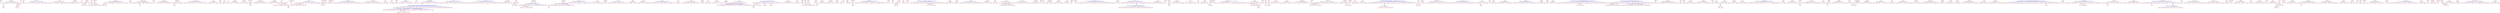 strict digraph {
	letter	 [color=red,
		fontname=courier,
		shape=box];
	10	 [color=red,
		fontname=courier,
		shape=box];
	letter -> 10	 [color=blue,
		xlabel=0.21];
	"whole aspect"	 [color=red,
		fontname=courier,
		shape=box];
	poor	 [color=red,
		fontname=courier,
		shape=box];
	"whole aspect" -> poor	 [color=blue,
		xlabel=0.04];
	melancholy	 [color=red,
		fontname=courier,
		shape=box];
	"whole aspect" -> melancholy	 [color=blue,
		xlabel=0.04];
	grove	 [color=red,
		fontname=courier,
		shape=box];
	"whole aspect" -> grove	 [color=blue,
		xlabel=0.5];
	depressing	 [color=red,
		fontname=courier,
		shape=box];
	"whole aspect" -> depressing	 [color=blue,
		xlabel=0.04];
	pines	 [color=red,
		fontname=courier,
		shape=box];
	"whole aspect" -> pines	 [color=blue,
		xlabel=0.04];
	behind	 [color=red,
		fontname=courier,
		shape=box];
	"whole aspect" -> behind	 [color=blue,
		xlabel=0.04];
	pay	 [color=red,
		fontname=courier,
		shape=box];
	poor -> pay	 [color=blue,
		xlabel=0.42];
	"s'pose"	 [color=red,
		fontname=courier,
		shape=box];
	behind -> "s'pose"	 [color=blue,
		xlabel=0.29];
	told	 [color=red,
		fontname=courier,
		shape=box];
	behind -> told	 [color=blue,
		xlabel=0.04];
	annuity	 [color=red,
		fontname=courier,
		shape=box];
	pay -> annuity	 [color=blue,
		xlabel=0.42];
	help	 [color=red,
		fontname=courier,
		shape=box];
	"s'pose" -> help	 [color=blue,
		xlabel=0.29];
	truth	 [color=red,
		fontname=courier,
		shape=box];
	"s'pose" -> truth	 [color=blue,
		xlabel=0.25];
	wolf	 [color=red,
		fontname=courier,
		shape=box];
	lamb	 [color=red,
		fontname=courier,
		shape=box];
	wolf -> lamb	 [color=blue,
		xlabel=0.17];
	value	 [color=red,
		fontname=courier,
		shape=box];
	missing	 [color=red,
		fontname=courier,
		shape=box];
	value -> missing	 [color=blue,
		xlabel=0.46];
	"west end"	 [color=red,
		fontname=courier,
		shape=box];
	finest	 [color=red,
		fontname=courier,
		shape=box];
	"west end" -> finest	 [color=blue,
		xlabel=0.04];
	ma	 [color=red,
		fontname=courier,
		shape=box];
	"west end" -> ma	 [color=blue,
		xlabel=0.63];
	ah	 [color=red,
		fontname=courier,
		shape=box];
	"west end" -> ah	 [color=blue,
		xlabel=0.04];
	overlook	 [color=red,
		fontname=courier,
		shape=box];
	"west end" -> overlook	 [color=blue,
		xlabel=0.04];
	"corner-houses"	 [color=red,
		fontname=courier,
		shape=box];
	"west end" -> "corner-houses"	 [color=blue,
		xlabel=0.04];
	imperative	 [color=red,
		fontname=courier,
		shape=box];
	"west end" -> imperative	 [color=blue,
		xlabel=0.54];
	"grace's"	 [color=red,
		fontname=courier,
		shape=box];
	"west end" -> "grace's"	 [color=blue,
		xlabel=0.04];
	age	 [color=red,
		fontname=courier,
		shape=box];
	"west end" -> age	 [color=blue,
		xlabel=0.04];
	end	 [color=red,
		fontname=courier,
		shape=box];
	certainly	 [color=red,
		fontname=courier,
		shape=box];
	end -> certainly	 [color=blue,
		xlabel=0.08];
	prove	 [color=red,
		fontname=courier,
		shape=box];
	end -> prove	 [color=blue,
		xlabel=0.04];
	"finger-marks"	 [color=red,
		fontname=courier,
		shape=box];
	end -> "finger-marks"	 [color=blue,
		xlabel=0.08];
	inspected	 [color=red,
		fontname=courier,
		shape=box];
	end -> inspected	 [color=blue,
		xlabel=0.08];
	"\"seems"	 [color=red,
		fontname=courier,
		shape=box];
	end -> "\"seems"	 [color=blue,
		xlabel=0.08];
	queer	 [color=red,
		fontname=courier,
		shape=box];
	end -> queer	 [color=blue,
		xlabel=0.58];
	remember	 [color=red,
		fontname=courier,
		shape=box];
	sullenly	 [color=red,
		fontname=courier,
		shape=box];
	remember -> sullenly	 [color=blue,
		xlabel=0.46];
	speaking	 [color=red,
		fontname=courier,
		shape=box];
	remember -> speaking	 [color=blue,
		xlabel=0.46];
	someone	 [color=red,
		fontname=courier,
		shape=box];
	remember -> someone	 [color=blue,
		xlabel=0.5];
	sure	 [color=red,
		fontname=courier,
		shape=box];
	remember -> sure	 [color=blue,
		xlabel=0.54];
	"\"no"	 [color=red,
		fontname=courier,
		shape=box];
	bring	 [color=red,
		fontname=courier,
		shape=box];
	"\"no" -> bring	 [color=blue,
		xlabel=0.17];
	"icy coolness"	 [color=red,
		fontname=courier,
		shape=box];
	"slight clatter"	 [color=red,
		fontname=courier,
		shape=box];
	"icy coolness" -> "slight clatter"	 [color=blue,
		xlabel=0.08];
	friend	 [color=red,
		fontname=courier,
		shape=box];
	"icy coolness" -> friend	 [color=blue,
		xlabel=0.63];
	coolness	 [color=red,
		fontname=courier,
		shape=box];
	"slight clatter" -> coolness	 [color=blue,
		xlabel=0.08];
	picked	 [color=red,
		fontname=courier,
		shape=box];
	"slight clatter" -> picked	 [color=blue,
		xlabel=0.13];
	touch	 [color=red,
		fontname=courier,
		shape=box];
	never	 [color=red,
		fontname=courier,
		shape=box];
	touch -> never	 [color=blue,
		xlabel=0.13];
	"black steve"	 [color=red,
		fontname=courier,
		shape=box];
	"o'clock"	 [color=red,
		fontname=courier,
		shape=box];
	"black steve" -> "o'clock"	 [color=blue,
		xlabel=0.63];
	warned	 [color=red,
		fontname=courier,
		shape=box];
	"o'clock" -> warned	 [color=blue,
		xlabel=0.04];
	question	 [color=red,
		fontname=courier,
		shape=box];
	"o'clock" -> question	 [color=blue,
		xlabel=0.08];
	morning	 [color=red,
		fontname=courier,
		shape=box];
	"o'clock" -> morning	 [color=blue,
		xlabel=0.08];
	eleven	 [color=red,
		fontname=courier,
		shape=box];
	"o'clock" -> eleven	 [color=blue,
		xlabel=0.04];
	"that's"	 [color=red,
		fontname=courier,
		shape=box];
	"o'clock" -> "that's"	 [color=blue,
		xlabel=0.04];
	arrived	 [color=red,
		fontname=courier,
		shape=box];
	one	 [color=red,
		fontname=courier,
		shape=box];
	arrived -> one	 [color=blue,
		xlabel=0.08];
	showed	 [color=red,
		fontname=courier,
		shape=box];
	arrived -> showed	 [color=blue,
		xlabel=0.13];
	travel	 [color=red,
		fontname=courier,
		shape=box];
	arrived -> travel	 [color=blue,
		xlabel=0.08];
	agreement	 [color=red,
		fontname=courier,
		shape=box];
	arrived -> agreement	 [color=blue,
		xlabel=0.08];
	rest	 [color=red,
		fontname=courier,
		shape=box];
	arrived -> rest	 [color=blue,
		xlabel=0.08];
	bargain	 [color=red,
		fontname=courier,
		shape=box];
	arrived -> bargain	 [color=blue,
		xlabel=0.08];
	luckily	 [color=red,
		fontname=courier,
		shape=box];
	arrived -> luckily	 [color=blue,
		xlabel=0.04];
	drawn	 [color=red,
		fontname=courier,
		shape=box];
	arrived -> drawn	 [color=blue,
		xlabel=0.08];
	wanted	 [color=red,
		fontname=courier,
		shape=box];
	arrived -> wanted	 [color=blue,
		xlabel=0.54];
	death	 [color=red,
		fontname=courier,
		shape=box];
	one -> death	 [color=blue,
		xlabel=0.04];
	connect	 [color=red,
		fontname=courier,
		shape=box];
	one -> connect	 [color=blue,
		xlabel=0.42];
	gone	 [color=red,
		fontname=courier,
		shape=box];
	set	 [color=red,
		fontname=courier,
		shape=box];
	gone -> set	 [color=blue,
		xlabel=0.5];
	"\"s'elp"	 [color=red,
		fontname=courier,
		shape=box];
	gone -> "\"s'elp"	 [color=blue,
		xlabel=0.5];
	"grosvenor square"	 [color=red,
		fontname=courier,
		shape=box];
	dealing	 [color=red,
		fontname=courier,
		shape=box];
	"grosvenor square" -> dealing	 [color=blue,
		xlabel=0.54];
	clear	 [color=red,
		fontname=courier,
		shape=box];
	"grosvenor square" -> clear	 [color=blue,
		xlabel=0.08];
	address	 [color=red,
		fontname=courier,
		shape=box];
	"grosvenor square" -> address	 [color=blue,
		xlabel=0.67];
	speeding	 [color=red,
		fontname=courier,
		shape=box];
	"grosvenor square" -> speeding	 [color=blue,
		xlabel=0.08];
	taken	 [color=red,
		fontname=courier,
		shape=box];
	"grosvenor square" -> taken	 [color=blue,
		xlabel=0.08];
	safer	 [color=red,
		fontname=courier,
		shape=box];
	"grosvenor square" -> safer	 [color=blue,
		xlabel=0.08];
	witness	 [color=red,
		fontname=courier,
		shape=box];
	"grosvenor square" -> witness	 [color=blue,
		xlabel=0.08];
	cab	 [color=red,
		fontname=courier,
		shape=box];
	address -> cab	 [color=blue,
		xlabel=0.5];
	nothing	 [color=red,
		fontname=courier,
		shape=box];
	serve	 [color=red,
		fontname=courier,
		shape=box];
	nothing -> serve	 [color=blue,
		xlabel=0.29];
	"way sooner"	 [color=red,
		fontname=courier,
		shape=box];
	run	 [color=red,
		fontname=courier,
		shape=box];
	"way sooner" -> run	 [color=blue,
		xlabel=0.04];
	later	 [color=red,
		fontname=courier,
		shape=box];
	"way sooner" -> later	 [color=blue,
		xlabel=0.04];
	hounds	 [color=red,
		fontname=courier,
		shape=box];
	"way sooner" -> hounds	 [color=blue,
		xlabel=0.04];
	tested	 [color=red,
		fontname=courier,
		shape=box];
	"way sooner" -> tested	 [color=blue,
		xlabel=0.04];
	"you've"	 [color=red,
		fontname=courier,
		shape=box];
	"way sooner" -> "you've"	 [color=blue,
		xlabel=0.54];
	biting	 [color=red,
		fontname=courier,
		shape=box];
	"way sooner" -> biting	 [color=blue,
		xlabel=0.04];
	feeds	 [color=red,
		fontname=courier,
		shape=box];
	"way sooner" -> feeds	 [color=blue,
		xlabel=0.63];
	"masser perkins"	 [color=red,
		fontname=courier,
		shape=box];
	warning	 [color=red,
		fontname=courier,
		shape=box];
	"masser perkins" -> warning	 [color=blue,
		xlabel=0.5];
	done	 [color=red,
		fontname=courier,
		shape=box];
	"masser perkins" -> done	 [color=blue,
		xlabel=0.04];
	"done gone think"	 [color=red,
		fontname=courier,
		shape=box];
	"masser perkins" -> "done gone think"	 [color=blue,
		xlabel=0.04];
	perkins	 [color=red,
		fontname=courier,
		shape=box];
	warning -> perkins	 [color=blue,
		xlabel=0.46];
	steve	 [color=red,
		fontname=courier,
		shape=box];
	dixie	 [color=red,
		fontname=courier,
		shape=box];
	steve -> dixie	 [color=blue,
		xlabel=0.08];
	sit	 [color=red,
		fontname=courier,
		shape=box];
	steve -> sit	 [color=blue,
		xlabel=0.04];
	hideous	 [color=red,
		fontname=courier,
		shape=box];
	steve -> hideous	 [color=blue,
		xlabel=0.04];
	"\"that's"	 [color=red,
		fontname=courier,
		shape=box];
	steve -> "\"that's"	 [color=blue,
		xlabel=0.08];
	"you'll"	 [color=red,
		fontname=courier,
		shape=box];
	steve -> "you'll"	 [color=blue,
		xlabel=0.04];
	put	 [color=red,
		fontname=courier,
		shape=box];
	steve -> put	 [color=blue,
		xlabel=0.04];
	"aren't"	 [color=red,
		fontname=courier,
		shape=box];
	steve -> "aren't"	 [color=blue,
		xlabel=0.04];
	smell	 [color=red,
		fontname=courier,
		shape=box];
	steve -> smell	 [color=blue,
		xlabel=0.58];
	staring	 [color=red,
		fontname=courier,
		shape=box];
	steve -> staring	 [color=blue,
		xlabel=0.04];
	rome	 [color=red,
		fontname=courier,
		shape=box];
	pneumonia	 [color=red,
		fontname=courier,
		shape=box];
	rome -> pneumonia	 [color=blue,
		xlabel=0.54];
	sorry	 [color=red,
		fontname=courier,
		shape=box];
	rome -> sorry	 [color=blue,
		xlabel=0.08];
	dead	 [color=red,
		fontname=courier,
		shape=box];
	rome -> dead	 [color=blue,
		xlabel=0.04];
	attache	 [color=red,
		fontname=courier,
		shape=box];
	rome -> attache	 [color=blue,
		xlabel=0.04];
	servant	 [color=red,
		fontname=courier,
		shape=box];
	honestly	 [color=red,
		fontname=courier,
		shape=box];
	servant -> honestly	 [color=blue,
		xlabel=0.25];
	say	 [color=red,
		fontname=courier,
		shape=box];
	wished	 [color=red,
		fontname=courier,
		shape=box];
	say -> wished	 [color=blue,
		xlabel=0.04];
	dream	 [color=red,
		fontname=courier,
		shape=box];
	say -> dream	 [color=blue,
		xlabel=0.5];
	buy	 [color=red,
		fontname=courier,
		shape=box];
	ready	 [color=red,
		fontname=courier,
		shape=box];
	buy -> ready	 [color=blue,
		xlabel=0.42];
	hundred	 [color=red,
		fontname=courier,
		shape=box];
	noticed	 [color=red,
		fontname=courier,
		shape=box];
	hundred -> noticed	 [color=blue,
		xlabel=0.04];
	top	 [color=red,
		fontname=courier,
		shape=box];
	hundred -> top	 [color=blue,
		xlabel=0.04];
	number	 [color=red,
		fontname=courier,
		shape=box];
	hundred -> number	 [color=blue,
		xlabel=0.46];
	page	 [color=red,
		fontname=courier,
		shape=box];
	hundred -> page	 [color=blue,
		xlabel=0.04];
	"harrow way"	 [color=red,
		fontname=courier,
		shape=box];
	"buttin'"	 [color=red,
		fontname=courier,
		shape=box];
	"harrow way" -> "buttin'"	 [color=blue,
		xlabel=0.04];
	intend	 [color=red,
		fontname=courier,
		shape=box];
	"harrow way" -> intend	 [color=blue,
		xlabel=0.29];
	meaning	 [color=red,
		fontname=courier,
		shape=box];
	"harrow way" -> meaning	 [color=blue,
		xlabel=0.04];
	"astute person"	 [color=red,
		fontname=courier,
		shape=box];
	immediate	 [color=red,
		fontname=courier,
		shape=box];
	"astute person" -> immediate	 [color=blue,
		xlabel=0.54];
	person	 [color=red,
		fontname=courier,
		shape=box];
	immediate -> person	 [color=blue,
		xlabel=0.38];
	"check suit"	 [color=red,
		fontname=courier,
		shape=box];
	gray	 [color=red,
		fontname=courier,
		shape=box];
	"check suit" -> gray	 [color=blue,
		xlabel=0.04];
	dressed	 [color=red,
		fontname=courier,
		shape=box];
	"check suit" -> dressed	 [color=blue,
		xlabel=0.04];
	flowing	 [color=red,
		fontname=courier,
		shape=box];
	"check suit" -> flowing	 [color=blue,
		xlabel=0.04];
	terrific	 [color=red,
		fontname=courier,
		shape=box];
	"check suit" -> terrific	 [color=blue,
		xlabel=0.54];
	tie	 [color=red,
		fontname=courier,
		shape=box];
	"check suit" -> tie	 [color=blue,
		xlabel=0.63];
	loud	 [color=red,
		fontname=courier,
		shape=box];
	"check suit" -> loud	 [color=blue,
		xlabel=0.04];
	madeira	 [color=red,
		fontname=courier,
		shape=box];
	like	 [color=red,
		fontname=courier,
		shape=box];
	madeira -> like	 [color=blue,
		xlabel=0.46];
	cairo	 [color=red,
		fontname=courier,
		shape=box];
	madeira -> cairo	 [color=blue,
		xlabel=0.58];
	go	 [color=red,
		fontname=courier,
		shape=box];
	madeira -> go	 [color=blue,
		xlabel=0.54];
	world	 [color=red,
		fontname=courier,
		shape=box];
	madeira -> world	 [color=blue,
		xlabel=0.04];
	round	 [color=red,
		fontname=courier,
		shape=box];
	madeira -> round	 [color=blue,
		xlabel=0.54];
	lost	 [color=red,
		fontname=courier,
		shape=box];
	longer	 [color=red,
		fontname=courier,
		shape=box];
	lost -> longer	 [color=blue,
		xlabel=0.25];
	"gm file archive"	 [color=red,
		fontname=courier,
		shape=box];
	adventures	 [color=red,
		fontname=courier,
		shape=box];
	"gm file archive" -> adventures	 [color=blue,
		xlabel=0.71];
	rpgnet	 [color=red,
		fontname=courier,
		shape=box];
	"gm file archive" -> rpgnet	 [color=blue,
		xlabel=0.83];
	bbs	 [color=red,
		fontname=courier,
		shape=box];
	"gm file archive" -> bbs	 [color=blue,
		xlabel=0.71];
	"file archive site"	 [color=red,
		fontname=courier,
		shape=box];
	adventures -> "file archive site"	 [color=blue,
		xlabel=0.71];
	"file archive"	 [color=red,
		fontname=courier,
		shape=box];
	adventures -> "file archive"	 [color=blue,
		xlabel=0.58];
	"file junkies"	 [color=red,
		fontname=courier,
		shape=box];
	adventures -> "file junkies"	 [color=blue,
		xlabel=0.29];
	"gm file"	 [color=red,
		fontname=courier,
		shape=box];
	adventures -> "gm file"	 [color=blue,
		xlabel=0.58];
	junkies	 [color=red,
		fontname=courier,
		shape=box];
	bbs -> junkies	 [color=blue,
		xlabel=0.42];
	text	 [color=red,
		fontname=courier,
		shape=box];
	bbs -> text	 [color=blue,
		xlabel=0.42];
	adveniure	 [color=red,
		fontname=courier,
		shape=box];
	bbs -> adveniure	 [color=blue,
		xlabel=0.5];
	"text file"	 [color=red,
		fontname=courier,
		shape=box];
	bbs -> "text file"	 [color=blue,
		xlabel=0.63];
	file	 [color=red,
		fontname=courier,
		shape=box];
	bbs -> file	 [color=blue,
		xlabel=0.42];
	site	 [color=red,
		fontname=courier,
		shape=box];
	bbs -> site	 [color=blue,
		xlabel=0.42];
	archive	 [color=red,
		fontname=courier,
		shape=box];
	"gm file" -> archive	 [color=blue,
		xlabel=0.54];
	fault	 [color=red,
		fontname=courier,
		shape=box];
	though	 [color=red,
		fontname=courier,
		shape=box];
	fault -> though	 [color=blue,
		xlabel=0.29];
	frighten	 [color=red,
		fontname=courier,
		shape=box];
	fault -> frighten	 [color=blue,
		xlabel=0.38];
	confess	 [color=red,
		fontname=courier,
		shape=box];
	fault -> confess	 [color=blue,
		xlabel=0.42];
	bullies	 [color=red,
		fontname=courier,
		shape=box];
	fault -> bullies	 [color=blue,
		xlabel=0.46];
	surprisingly	 [color=red,
		fontname=courier,
		shape=box];
	fault -> surprisingly	 [color=blue,
		xlabel=0.38];
	supposing	 [color=red,
		fontname=courier,
		shape=box];
	fault -> supposing	 [color=blue,
		xlabel=0.38];
	respect	 [color=red,
		fontname=courier,
		shape=box];
	fault -> respect	 [color=blue,
		xlabel=0.38];
	"isadora klein convey"	 [color=red,
		fontname=courier,
		shape=box];
	celebrated	 [color=red,
		fontname=courier,
		shape=box];
	"isadora klein convey" -> celebrated	 [color=blue,
		xlabel=0.67];
	gather	 [color=red,
		fontname=courier,
		shape=box];
	"isadora klein convey" -> gather	 [color=blue,
		xlabel=0.04];
	convey	 [color=red,
		fontname=courier,
		shape=box];
	celebrated -> convey	 [color=blue,
		xlabel=0.38];
	lady	 [color=red,
		fontname=courier,
		shape=box];
	celebrated -> lady	 [color=blue,
		xlabel=0.58];
	"represent justice"	 [color=red,
		fontname=courier,
		shape=box];
	powers	 [color=red,
		fontname=courier,
		shape=box];
	"represent justice" -> powers	 [color=blue,
		xlabel=0.63];
	feeble	 [color=red,
		fontname=courier,
		shape=box];
	"represent justice" -> feeble	 [color=blue,
		xlabel=0.58];
	appear	 [color=red,
		fontname=courier,
		shape=box];
	"empty houses"	 [color=red,
		fontname=courier,
		shape=box];
	appear -> "empty houses"	 [color=blue,
		xlabel=0.04];
	eligible	 [color=red,
		fontname=courier,
		shape=box];
	appear -> eligible	 [color=blue,
		xlabel=0.04];
	equally	 [color=red,
		fontname=courier,
		shape=box];
	appear -> equally	 [color=blue,
		xlabel=0.04];
	houses	 [color=red,
		fontname=courier,
		shape=box];
	appear -> houses	 [color=blue,
		xlabel=0.04];
	interested	 [color=red,
		fontname=courier,
		shape=box];
	appear -> interested	 [color=blue,
		xlabel=0.04];
	market	 [color=red,
		fontname=courier,
		shape=box];
	appear -> market	 [color=blue,
		xlabel=0.04];
	several	 [color=red,
		fontname=courier,
		shape=box];
	appear -> several	 [color=blue,
		xlabel=0.5];
	empty	 [color=red,
		fontname=courier,
		shape=box];
	appear -> empty	 [color=blue,
		xlabel=0.04];
	naturally	 [color=red,
		fontname=courier,
		shape=box];
	appear -> naturally	 [color=blue,
		xlabel=0.04];
	"gar- bage"	 [color=red,
		fontname=courier,
		shape=box];
	week	 [color=red,
		fontname=courier,
		shape=box];
	"gar- bage" -> week	 [color=blue,
		xlabel=0.04];
	income	 [color=red,
		fontname=courier,
		shape=box];
	"gar- bage" -> income	 [color=blue,
		xlabel=0.04];
	contributed	 [color=red,
		fontname=courier,
		shape=box];
	"gar- bage" -> contributed	 [color=blue,
		xlabel=0.54];
	inquisitive	 [color=red,
		fontname=courier,
		shape=box];
	"gar- bage" -> inquisitive	 [color=blue,
		xlabel=0.54];
	cater	 [color=red,
		fontname=courier,
		shape=box];
	"gar- bage" -> cater	 [color=blue,
		xlabel=0.04];
	papers	 [color=red,
		fontname=courier,
		shape=box];
	"gar- bage" -> papers	 [color=blue,
		xlabel=0.04];
	public	 [color=red,
		fontname=courier,
		shape=box];
	"gar- bage" -> public	 [color=blue,
		xlabel=0.04];
	"gar-"	 [color=red,
		fontname=courier,
		shape=box];
	bage	 [color=red,
		fontname=courier,
		shape=box];
	"gar-" -> bage	 [color=blue,
		xlabel=0.08];
	paragraphs	 [color=red,
		fontname=courier,
		shape=box];
	"gar-" -> paragraphs	 [color=blue,
		xlabel=0.54];
	fibre	 [color=red,
		fontname=courier,
		shape=box];
	lived	 [color=red,
		fontname=courier,
		shape=box];
	fibre -> lived	 [color=blue,
		xlabel=0.25];
	intensely	 [color=red,
		fontname=courier,
		shape=box];
	fibre -> intensely	 [color=blue,
		xlabel=0.42];
	splendid	 [color=red,
		fontname=courier,
		shape=box];
	debonair	 [color=red,
		fontname=courier,
		shape=box];
	splendid -> debonair	 [color=blue,
		xlabel=0.33];
	realize	 [color=red,
		fontname=courier,
		shape=box];
	sees	 [color=red,
		fontname=courier,
		shape=box];
	realize -> sees	 [color=blue,
		xlabel=0.04];
	point	 [color=red,
		fontname=courier,
		shape=box];
	realize -> point	 [color=blue,
		xlabel=0.04];
	"life's"	 [color=red,
		fontname=courier,
		shape=box];
	realize -> "life's"	 [color=blue,
		xlabel=0.04];
	ruined	 [color=red,
		fontname=courier,
		shape=box];
	realize -> ruined	 [color=blue,
		xlabel=0.46];
	ambition	 [color=red,
		fontname=courier,
		shape=box];
	realize -> ambition	 [color=blue,
		xlabel=0.04];
	view	 [color=red,
		fontname=courier,
		shape=box];
	realize -> view	 [color=blue,
		xlabel=0.04];
	john	 [color=red,
		fontname=courier,
		shape=box];
	lucky	 [color=red,
		fontname=courier,
		shape=box];
	john -> lucky	 [color=blue,
		xlabel=0.04];
	crowd	 [color=red,
		fontname=courier,
		shape=box];
	john -> crowd	 [color=blue,
		xlabel=0.5];
	"barney stockdale"	 [color=red,
		fontname=courier,
		shape=box];
	idea	 [color=red,
		fontname=courier,
		shape=box];
	"barney stockdale" -> idea	 [color=blue,
		xlabel=0.04];
	promised	 [color=red,
		fontname=courier,
		shape=box];
	"barney stockdale" -> promised	 [color=blue,
		xlabel=0.54];
	since	 [color=red,
		fontname=courier,
		shape=box];
	"barney stockdale" -> since	 [color=blue,
		xlabel=0.04];
	least	 [color=red,
		fontname=courier,
		shape=box];
	"barney stockdale" -> least	 [color=blue,
		xlabel=0.04];
	frank	 [color=red,
		fontname=courier,
		shape=box];
	"barney stockdale" -> frank	 [color=blue,
		xlabel=0.04];
	save	 [color=red,
		fontname=courier,
		shape=box];
	"barney stockdale" -> save	 [color=blue,
		xlabel=0.63];
	employer	 [color=red,
		fontname=courier,
		shape=box];
	"barney stockdale" -> employer	 [color=blue,
		xlabel=0.04];
	wife	 [color=red,
		fontname=courier,
		shape=box];
	"barney stockdale" -> wife	 [color=blue,
		xlabel=0.04];
	ment	 [color=red,
		fontname=courier,
		shape=box];
	promised -> ment	 [color=blue,
		xlabel=0.04];
	furnished	 [color=red,
		fontname=courier,
		shape=box];
	ment -> furnished	 [color=blue,
		xlabel=0.79];
	elderly	 [color=red,
		fontname=courier,
		shape=box];
	ment -> elderly	 [color=blue,
		xlabel=0.67];
	years	 [color=red,
		fontname=courier,
		shape=box];
	ment -> years	 [color=blue,
		xlabel=0.42];
	culture	 [color=red,
		fontname=courier,
		shape=box];
	ment -> culture	 [color=blue,
		xlabel=0.54];
	bore	 [color=red,
		fontname=courier,
		shape=box];
	ment -> bore	 [color=blue,
		xlabel=0.46];
	mark	 [color=red,
		fontname=courier,
		shape=box];
	ment -> mark	 [color=blue,
		xlabel=0.54];
	langdale	 [color=red,
		fontname=courier,
		shape=box];
	ment -> langdale	 [color=blue,
		xlabel=0.04];
	used	 [color=red,
		fontname=courier,
		shape=box];
	ment -> used	 [color=blue,
		xlabel=0.71];
	received	 [color=red,
		fontname=courier,
		shape=box];
	ment -> received	 [color=blue,
		xlabel=0.71];
	familiar	 [color=red,
		fontname=courier,
		shape=box];
	ment -> familiar	 [color=blue,
		xlabel=0.63];
	great	 [color=red,
		fontname=courier,
		shape=box];
	ment -> great	 [color=blue,
		xlabel=0.46];
	"refine-"	 [color=red,
		fontname=courier,
		shape=box];
	ment -> "refine-"	 [color=blue,
		xlabel=0.63];
	every	 [color=red,
		fontname=courier,
		shape=box];
	ment -> every	 [color=blue,
		xlabel=1.0];
	services	 [color=red,
		fontname=courier,
		shape=box];
	ment -> services	 [color=blue,
		xlabel=0.63];
	son	 [color=red,
		fontname=courier,
		shape=box];
	ment -> son	 [color=blue,
		xlabel=0.88];
	trifling	 [color=red,
		fontname=courier,
		shape=box];
	ment -> trifling	 [color=blue,
		xlabel=0.63];
	engaging	 [color=red,
		fontname=courier,
		shape=box];
	ment -> engaging	 [color=blue,
		xlabel=0.67];
	none	 [color=red,
		fontname=courier,
		shape=box];
	ment -> none	 [color=blue,
		xlabel=0.42];
	name	 [color=red,
		fontname=courier,
		shape=box];
	ment -> name	 [color=blue,
		xlabel=0.83];
	slightly	 [color=red,
		fontname=courier,
		shape=box];
	ment -> slightly	 [color=blue,
		xlabel=0.79];
	husband	 [color=red,
		fontname=courier,
		shape=box];
	ment -> husband	 [color=blue,
		xlabel=0.63];
	bearing	 [color=red,
		fontname=courier,
		shape=box];
	langdale -> bearing	 [color=blue,
		xlabel=0.54];
	discreetly	 [color=red,
		fontname=courier,
		shape=box];
	langdale -> discreetly	 [color=blue,
		xlabel=0.58];
	helped	 [color=red,
		fontname=courier,
		shape=box];
	langdale -> helped	 [color=blue,
		xlabel=0.63];
	"unpleasant surprise"	 [color=red,
		fontname=courier,
		shape=box];
	langdale -> "unpleasant surprise"	 [color=blue,
		xlabel=0.75];
	knowledge	 [color=red,
		fontname=courier,
		shape=box];
	langdale -> knowledge	 [color=blue,
		xlabel=0.67];
	scotland	 [color=red,
		fontname=courier,
		shape=box];
	langdale -> scotland	 [color=blue,
		xlabel=0.13];
	next	 [color=red,
		fontname=courier,
		shape=box];
	langdale -> next	 [color=blue,
		xlabel=0.54];
	unpleasant	 [color=red,
		fontname=courier,
		shape=box];
	langdale -> unpleasant	 [color=blue,
		xlabel=0.63];
	surprise	 [color=red,
		fontname=courier,
		shape=box];
	langdale -> surprise	 [color=blue,
		xlabel=0.67];
	early	 [color=red,
		fontname=courier,
		shape=box];
	langdale -> early	 [color=blue,
		xlabel=0.63];
	met	 [color=red,
		fontname=courier,
		shape=box];
	langdale -> met	 [color=blue,
		xlabel=0.63];
	awaiting	 [color=red,
		fontname=courier,
		shape=box];
	langdale -> awaiting	 [color=blue,
		xlabel=0.54];
	conscious	 [color=red,
		fontname=courier,
		shape=box];
	langdale -> conscious	 [color=blue,
		xlabel=0.58];
	well	 [color=red,
		fontname=courier,
		shape=box];
	langdale -> well	 [color=blue,
		xlabel=0.83];
	us	 [color=red,
		fontname=courier,
		shape=box];
	langdale -> us	 [color=blue,
		xlabel=0.04];
	occasion	 [color=red,
		fontname=courier,
		shape=box];
	langdale -> occasion	 [color=blue,
		xlabel=0.63];
	"good-after-"	 [color=red,
		fontname=courier,
		shape=box];
	scotland -> "good-after-"	 [color=blue,
		xlabel=0.58];
	arm	 [color=red,
		fontname=courier,
		shape=box];
	scotland -> arm	 [color=blue,
		xlabel=0.5];
	halfway	 [color=red,
		fontname=courier,
		shape=box];
	scotland -> halfway	 [color=blue,
		xlabel=0.5];
	overtaken	 [color=red,
		fontname=courier,
		shape=box];
	scotland -> overtaken	 [color=blue,
		xlabel=0.5];
	look	 [color=red,
		fontname=courier,
		shape=box];
	decides	 [color=red,
		fontname=courier,
		shape=box];
	look -> decides	 [color=blue,
		xlabel=0.54];
	fist	 [color=red,
		fontname=courier,
		shape=box];
	look -> fist	 [color=blue,
		xlabel=0.08];
	knotted	 [color=red,
		fontname=courier,
		shape=box];
	look -> knotted	 [color=blue,
		xlabel=0.08];
	had	 [color=red,
		fontname=courier,
		shape=box];
	look -> had	 [color=blue,
		xlabel=0.08];
	lump	 [color=red,
		fontname=courier,
		shape=box];
	look -> lump	 [color=blue,
		xlabel=0.75];
	interlude	 [color=red,
		fontname=courier,
		shape=box];
	look -> interlude	 [color=blue,
		xlabel=0.04];
	"anyone's"	 [color=red,
		fontname=courier,
		shape=box];
	look -> "anyone's"	 [color=blue,
		xlabel=0.04];
	"friend's"	 [color=red,
		fontname=courier,
		shape=box];
	look -> "friend's"	 [color=blue,
		xlabel=0.08];
	comic	 [color=red,
		fontname=courier,
		shape=box];
	look -> comic	 [color=blue,
		xlabel=0.08];
	swung	 [color=red,
		fontname=courier,
		shape=box];
	look -> swung	 [color=blue,
		xlabel=0.08];
	paper	 [color=red,
		fontname=courier,
		shape=box];
	perfect	 [color=red,
		fontname=courier,
		shape=box];
	paper -> perfect	 [color=blue,
		xlabel=0.04];
	murder	 [color=red,
		fontname=courier,
		shape=box];
	paper -> murder	 [color=blue,
		xlabel=0.04];
	insulting	 [color=red,
		fontname=courier,
		shape=box];
	paper -> insulting	 [color=blue,
		xlabel=0.04];
	intrusion	 [color=red,
		fontname=courier,
		shape=box];
	paper -> intrusion	 [color=blue,
		xlabel=0.04];
	settee	 [color=red,
		fontname=courier,
		shape=box];
	paper -> settee	 [color=blue,
		xlabel=0.04];
	rose	 [color=red,
		fontname=courier,
		shape=box];
	paper -> rose	 [color=blue,
		xlabel=0.04];
	explain	 [color=red,
		fontname=courier,
		shape=box];
	paper -> explain	 [color=blue,
		xlabel=0.5];
	queenly	 [color=red,
		fontname=courier,
		shape=box];
	paper -> queenly	 [color=blue,
		xlabel=0.04];
	slip	 [color=red,
		fontname=courier,
		shape=box];
	paper -> slip	 [color=blue,
		xlabel=0.04];
	holding	 [color=red,
		fontname=courier,
		shape=box];
	paper -> holding	 [color=blue,
		xlabel=0.04];
	tall	 [color=red,
		fontname=courier,
		shape=box];
	paper -> tall	 [color=blue,
		xlabel=0.04];
	asked	 [color=red,
		fontname=courier,
		shape=box];
	paper -> asked	 [color=blue,
		xlabel=0.04];
	"finer point"	 [color=red,
		fontname=courier,
		shape=box];
	mental	 [color=red,
		fontname=courier,
		shape=box];
	"finer point" -> mental	 [color=blue,
		xlabel=0.54];
	whether	 [color=red,
		fontname=courier,
		shape=box];
	"finer point" -> whether	 [color=blue,
		xlabel=0.04];
	analysis	 [color=red,
		fontname=courier,
		shape=box];
	"finer point" -> analysis	 [color=blue,
		xlabel=0.04];
	purely	 [color=red,
		fontname=courier,
		shape=box];
	"finer point" -> purely	 [color=blue,
		xlabel=0.04];
	wait	 [color=red,
		fontname=courier,
		shape=box];
	answered	 [color=red,
		fontname=courier,
		shape=box];
	wait -> answered	 [color=blue,
		xlabel=0.33];
	means	 [color=red,
		fontname=courier,
		shape=box];
	wait -> means	 [color=blue,
		xlabel=0.04];
	machine	 [color=red,
		fontname=courier,
		shape=box];
	answered -> machine	 [color=blue,
		xlabel=0.25];
	cheerfully	 [color=red,
		fontname=courier,
		shape=box];
	answered -> cheerfully	 [color=blue,
		xlabel=0.21];
	"post-office bank"	 [color=red,
		fontname=courier,
		shape=box];
	"bury treasure"	 [color=red,
		fontname=courier,
		shape=box];
	"post-office bank" -> "bury treasure"	 [color=blue,
		xlabel=0.08];
	captain	 [color=red,
		fontname=courier,
		shape=box];
	"post-office bank" -> captain	 [color=blue,
		xlabel=0.63];
	remarkable	 [color=red,
		fontname=courier,
		shape=box];
	"bury treasure" -> remarkable	 [color=blue,
		xlabel=0.04];
	people	 [color=red,
		fontname=courier,
		shape=box];
	"bury treasure" -> people	 [color=blue,
		xlabel=0.04];
	could	 [color=red,
		fontname=courier,
		shape=box];
	"bury treasure" -> could	 [color=blue,
		xlabel=0.04];
	sea	 [color=red,
		fontname=courier,
		shape=box];
	"bury treasure" -> sea	 [color=blue,
		xlabel=0.04];
	"sea captain"	 [color=red,
		fontname=courier,
		shape=box];
	"bury treasure" -> "sea captain"	 [color=blue,
		xlabel=0.08];
	"post-office"	 [color=red,
		fontname=courier,
		shape=box];
	"bury treasure" -> "post-office"	 [color=blue,
		xlabel=0.04];
	wondering	 [color=red,
		fontname=courier,
		shape=box];
	"bury treasure" -> wondering	 [color=blue,
		xlabel=0.04];
	nowadays	 [color=red,
		fontname=courier,
		shape=box];
	"bury treasure" -> nowadays	 [color=blue,
		xlabel=0.04];
	called	 [color=red,
		fontname=courier,
		shape=box];
	"bury treasure" -> called	 [color=blue,
		xlabel=0.04];
	gentleman	 [color=red,
		fontname=courier,
		shape=box];
	could -> gentleman	 [color=blue,
		xlabel=0.04];
	act	 [color=red,
		fontname=courier,
		shape=box];
	could -> act	 [color=blue,
		xlabel=0.04];
	believed	 [color=red,
		fontname=courier,
		shape=box];
	could -> believed	 [color=blue,
		xlabel=0.33];
	described	 [color=red,
		fontname=courier,
		shape=box];
	could -> described	 [color=blue,
		xlabel=0.04];
	"humilia- tion"	 [color=red,
		fontname=courier,
		shape=box];
	agony	 [color=red,
		fontname=courier,
		shape=box];
	"humilia- tion" -> agony	 [color=blue,
		xlabel=0.63];
	face	 [color=red,
		fontname=courier,
		shape=box];
	"humilia- tion" -> face	 [color=blue,
		xlabel=0.04];
	"humilia-"	 [color=red,
		fontname=courier,
		shape=box];
	agony -> "humilia-"	 [color=blue,
		xlabel=0.08];
	heart	 [color=red,
		fontname=courier,
		shape=box];
	agony -> heart	 [color=blue,
		xlabel=0.08];
	considerably	 [color=red,
		fontname=courier,
		shape=box];
	agony -> considerably	 [color=blue,
		xlabel=0.08];
	bleeding	 [color=red,
		fontname=courier,
		shape=box];
	agony -> bleeding	 [color=blue,
		xlabel=0.08];
	sacrifice	 [color=red,
		fontname=courier,
		shape=box];
	agony -> sacrifice	 [color=blue,
		xlabel=0.08];
	cuts	 [color=red,
		fontname=courier,
		shape=box];
	agony -> cuts	 [color=blue,
		xlabel=0.08];
	prepared	 [color=red,
		fontname=courier,
		shape=box];
	agony -> prepared	 [color=blue,
		xlabel=0.08];
	saw	 [color=red,
		fontname=courier,
		shape=box];
	agony -> saw	 [color=blue,
		xlabel=0.13];
	blows	 [color=red,
		fontname=courier,
		shape=box];
	agony -> blows	 [color=blue,
		xlabel=0.08];
	bled	 [color=red,
		fontname=courier,
		shape=box];
	"humilia-" -> bled	 [color=blue,
		xlabel=0.5];
	said	 [color=red,
		fontname=courier,
		shape=box];
	rugged	 [color=red,
		fontname=courier,
		shape=box];
	said -> rugged	 [color=blue,
		xlabel=0.04];
	less	 [color=red,
		fontname=courier,
		shape=box];
	said -> less	 [color=blue,
		xlabel=0.08];
	curious	 [color=red,
		fontname=courier,
		shape=box];
	said -> curious	 [color=blue,
		xlabel=0.04];
	foolscap	 [color=red,
		fontname=courier,
		shape=box];
	said -> foolscap	 [color=blue,
		xlabel=0.08];
	pocketbook	 [color=red,
		fontname=courier,
		shape=box];
	said -> pocketbook	 [color=blue,
		xlabel=0.08];
	drew	 [color=red,
		fontname=courier,
		shape=box];
	said -> drew	 [color=blue,
		xlabel=0.04];
	pomposity	 [color=red,
		fontname=courier,
		shape=box];
	said -> pomposity	 [color=blue,
		xlabel=0.54];
	sense	 [color=red,
		fontname=courier,
		shape=box];
	said -> sense	 [color=blue,
		xlabel=0.08];
	sheet	 [color=red,
		fontname=courier,
		shape=box];
	said -> sheet	 [color=blue,
		xlabel=0.08];
	"\"it's"	 [color=red,
		fontname=courier,
		shape=box];
	mistress	 [color=red,
		fontname=courier,
		shape=box];
	"\"it's" -> mistress	 [color=blue,
		xlabel=0.04];
	lie	 [color=red,
		fontname=courier,
		shape=box];
	"\"it's" -> lie	 [color=blue,
		xlabel=0.04];
	advice	 [color=red,
		fontname=courier,
		shape=box];
	"\"it's" -> advice	 [color=blue,
		xlabel=0.04];
	message	 [color=red,
		fontname=courier,
		shape=box];
	"\"it's" -> message	 [color=blue,
		xlabel=0.5];
	"\"good-mornin'"	 [color=red,
		fontname=courier,
		shape=box];
	"i'll"	 [color=red,
		fontname=courier,
		shape=box];
	"\"good-mornin'" -> "i'll"	 [color=blue,
		xlabel=0.54];
	pick	 [color=red,
		fontname=courier,
		shape=box];
	"\"good-mornin'" -> pick	 [color=blue,
		xlabel=0.46];
	"blus-"	 [color=red,
		fontname=courier,
		shape=box];
	easily	 [color=red,
		fontname=courier,
		shape=box];
	"blus-" -> easily	 [color=blue,
		xlabel=0.04];
	rather	 [color=red,
		fontname=courier,
		shape=box];
	"blus-" -> rather	 [color=blue,
		xlabel=0.04];
	muscular	 [color=red,
		fontname=courier,
		shape=box];
	"blus-" -> muscular	 [color=blue,
		xlabel=0.04];
	harmless	 [color=red,
		fontname=courier,
		shape=box];
	"blus-" -> harmless	 [color=blue,
		xlabel=0.04];
	baby	 [color=red,
		fontname=courier,
		shape=box];
	"blus-" -> baby	 [color=blue,
		xlabel=0.04];
	foolish	 [color=red,
		fontname=courier,
		shape=box];
	"blus-" -> foolish	 [color=blue,
		xlabel=0.04];
	cowed	 [color=red,
		fontname=courier,
		shape=box];
	"blus-" -> cowed	 [color=blue,
		xlabel=0.5];
	object	 [color=red,
		fontname=courier,
		shape=box];
	money	 [color=red,
		fontname=courier,
		shape=box];
	object -> money	 [color=blue,
		xlabel=0.54];
	exactly	 [color=red,
		fontname=courier,
		shape=box];
	object -> exactly	 [color=blue,
		xlabel=0.42];
	would	 [color=red,
		fontname=courier,
		shape=box];
	object -> would	 [color=blue,
		xlabel=0.5];
	part	 [color=red,
		fontname=courier,
		shape=box];
	object -> part	 [color=blue,
		xlabel=0.54];
	"twenty-"	 [color=red,
		fontname=courier,
		shape=box];
	learned	 [color=red,
		fontname=courier,
		shape=box];
	"twenty-" -> learned	 [color=blue,
		xlabel=0.33];
	"years'"	 [color=red,
		fontname=courier,
		shape=box];
	"twenty-" -> "years'"	 [color=blue,
		xlabel=0.04];
	lesson	 [color=red,
		fontname=courier,
		shape=box];
	"twenty-" -> lesson	 [color=blue,
		xlabel=0.04];
	experience	 [color=red,
		fontname=courier,
		shape=box];
	"twenty-" -> experience	 [color=blue,
		xlabel=0.04];
	"son's"	 [color=red,
		fontname=courier,
		shape=box];
	floor	 [color=red,
		fontname=courier,
		shape=box];
	"son's" -> floor	 [color=blue,
		xlabel=0.58];
	littered	 [color=red,
		fontname=courier,
		shape=box];
	"son's" -> littered	 [color=blue,
		xlabel=0.08];
	bundle	 [color=red,
		fontname=courier,
		shape=box];
	"son's" -> bundle	 [color=blue,
		xlabel=0.08];
	hand	 [color=red,
		fontname=courier,
		shape=box];
	"son's" -> hand	 [color=blue,
		xlabel=0.08];
	baggage	 [color=red,
		fontname=courier,
		shape=box];
	"son's" -> baggage	 [color=blue,
		xlabel=0.08];
	bedside	 [color=red,
		fontname=courier,
		shape=box];
	"son's" -> bedside	 [color=blue,
		xlabel=0.08];
	rising	 [color=red,
		fontname=courier,
		shape=box];
	"son's" -> rising	 [color=blue,
		xlabel=0.04];
	partially	 [color=red,
		fontname=courier,
		shape=box];
	"son's" -> partially	 [color=blue,
		xlabel=0.04];
	woke	 [color=red,
		fontname=courier,
		shape=box];
	"son's" -> woke	 [color=blue,
		xlabel=0.08];
	box	 [color=red,
		fontname=courier,
		shape=box];
	flounced	 [color=red,
		fontname=courier,
		shape=box];
	box -> flounced	 [color=blue,
		xlabel=0.42];
	send	 [color=red,
		fontname=courier,
		shape=box];
	box -> send	 [color=blue,
		xlabel=0.04];
	home	 [color=red,
		fontname=courier,
		shape=box];
	word	 [color=red,
		fontname=courier,
		shape=box];
	home -> word	 [color=blue,
		xlabel=0.04];
	piecing	 [color=red,
		fontname=courier,
		shape=box];
	home -> piecing	 [color=blue,
		xlabel=0.04];
	satisfied	 [color=red,
		fontname=courier,
		shape=box];
	home -> satisfied	 [color=blue,
		xlabel=0.04];
	caprice	 [color=red,
		fontname=courier,
		shape=box];
	home -> caprice	 [color=blue,
		xlabel=0.5];
	ended	 [color=red,
		fontname=courier,
		shape=box];
	home -> ended	 [color=blue,
		xlabel=0.04];
	party	 [color=red,
		fontname=courier,
		shape=box];
	home -> party	 [color=blue,
		xlabel=0.04];
	"can't"	 [color=red,
		fontname=courier,
		shape=box];
	home -> "can't"	 [color=blue,
		xlabel=0.08];
	sentence	 [color=red,
		fontname=courier,
		shape=box];
	ran	 [color=red,
		fontname=courier,
		shape=box];
	sentence -> ran	 [color=blue,
		xlabel=0.38];
	middle	 [color=red,
		fontname=courier,
		shape=box];
	sentence -> middle	 [color=blue,
		xlabel=0.33];
	wish	 [color=red,
		fontname=courier,
		shape=box];
	trouble	 [color=red,
		fontname=courier,
		shape=box];
	wish -> trouble	 [color=blue,
		xlabel=0.42];
	explained	 [color=red,
		fontname=courier,
		shape=box];
	wish -> explained	 [color=blue,
		xlabel=0.04];
	"merci'"	 [color=red,
		fontname=courier,
		shape=box];
	fiction	 [color=red,
		fontname=courier,
		shape=box];
	"merci'" -> fiction	 [color=blue,
		xlabel=0.5];
	dame	 [color=red,
		fontname=courier,
		shape=box];
	"merci'" -> dame	 [color=blue,
		xlabel=0.54];
	sans	 [color=red,
		fontname=courier,
		shape=box];
	"merci'" -> sans	 [color=blue,
		xlabel=0.5];
	"dame sans"	 [color=red,
		fontname=courier,
		shape=box];
	"merci'" -> "dame sans"	 [color=blue,
		xlabel=0.42];
	died	 [color=red,
		fontname=courier,
		shape=box];
	born	 [color=red,
		fontname=courier,
		shape=box];
	died -> born	 [color=blue,
		xlabel=0.46];
	hate	 [color=red,
		fontname=courier,
		shape=box];
	died -> hate	 [color=blue,
		xlabel=0.04];
	love	 [color=red,
		fontname=courier,
		shape=box];
	died -> love	 [color=blue,
		xlabel=0.04];
	was	 [color=red,
		fontname=courier,
		shape=box];
	sentiment	 [color=red,
		fontname=courier,
		shape=box];
	was -> sentiment	 [color=blue,
		xlabel=0.54];
	however	 [color=red,
		fontname=courier,
		shape=box];
	was -> however	 [color=blue,
		xlabel=0.5];
	coldly	 [color=red,
		fontname=courier,
		shape=box];
	was -> coldly	 [color=blue,
		xlabel=0.5];
	immune	 [color=red,
		fontname=courier,
		shape=box];
	was -> immune	 [color=blue,
		xlabel=0.58];
	chatty	 [color=red,
		fontname=courier,
		shape=box];
	was -> chatty	 [color=blue,
		xlabel=0.08];
	seals	 [color=red,
		fontname=courier,
		shape=box];
	was -> seals	 [color=blue,
		xlabel=0.54];
	"well-worn"	 [color=red,
		fontname=courier,
		shape=box];
	however -> "well-worn"	 [color=blue,
		xlabel=0.08];
	mood	 [color=red,
		fontname=courier,
		shape=box];
	however -> mood	 [color=blue,
		xlabel=0.08];
	opposite	 [color=red,
		fontname=courier,
		shape=box];
	however -> opposite	 [color=blue,
		xlabel=0.08];
	fire	 [color=red,
		fontname=courier,
		shape=box];
	however -> fire	 [color=blue,
		xlabel=0.04];
	armchair	 [color=red,
		fontname=courier,
		shape=box];
	however -> armchair	 [color=blue,
		xlabel=0.04];
	pipe	 [color=red,
		fontname=courier,
		shape=box];
	however -> pipe	 [color=blue,
		xlabel=0.08];
	mouth	 [color=red,
		fontname=courier,
		shape=box];
	however -> mouth	 [color=blue,
		xlabel=0.08];
	low	 [color=red,
		fontname=courier,
		shape=box];
	however -> low	 [color=blue,
		xlabel=0.04];
	visitor	 [color=red,
		fontname=courier,
		shape=box];
	however -> visitor	 [color=blue,
		xlabel=0.08];
	chair	 [color=red,
		fontname=courier,
		shape=box];
	however -> chair	 [color=blue,
		xlabel=0.08];
	settled	 [color=red,
		fontname=courier,
		shape=box];
	however -> settled	 [color=blue,
		xlabel=0.08];
	side	 [color=red,
		fontname=courier,
		shape=box];
	however -> side	 [color=blue,
		xlabel=0.08];
	curled	 [color=red,
		fontname=courier,
		shape=box];
	however -> curled	 [color=blue,
		xlabel=0.08];
	"\"i"	 [color=red,
		fontname=courier,
		shape=box];
	celerity	 [color=red,
		fontname=courier,
		shape=box];
	"\"i" -> celerity	 [color=blue,
		xlabel=0.04];
	police	 [color=red,
		fontname=courier,
		shape=box];
	"\"i" -> police	 [color=blue,
		xlabel=0.04];
	kindly	 [color=red,
		fontname=courier,
		shape=box];
	"\"i" -> kindly	 [color=blue,
		xlabel=0.04];
	folded	 [color=red,
		fontname=courier,
		shape=box];
	"\"i" -> folded	 [color=blue,
		xlabel=0.04];
	three	 [color=red,
		fontname=courier,
		shape=box];
	"\"i" -> three	 [color=blue,
		xlabel=0.04];
	scribbled	 [color=red,
		fontname=courier,
		shape=box];
	"\"i" -> scribbled	 [color=blue,
		xlabel=0.04];
	amazing	 [color=red,
		fontname=courier,
		shape=box];
	"\"i" -> amazing	 [color=blue,
		xlabel=0.54];
	simply	 [color=red,
		fontname=courier,
		shape=box];
	"\"i" -> simply	 [color=blue,
		xlabel=0.04];
	words	 [color=red,
		fontname=courier,
		shape=box];
	"\"i" -> words	 [color=blue,
		xlabel=0.04];
	pass	 [color=red,
		fontname=courier,
		shape=box];
	"\"i" -> pass	 [color=blue,
		xlabel=0.04];
	man	 [color=red,
		fontname=courier,
		shape=box];
	"\"i" -> man	 [color=blue,
		xlabel=0.04];
	possession	 [color=red,
		fontname=courier,
		shape=box];
	police -> possession	 [color=blue,
		xlabel=0.42];
	sutro	 [color=red,
		fontname=courier,
		shape=box];
	police -> sutro	 [color=blue,
		xlabel=0.04];
	whistled	 [color=red,
		fontname=courier,
		shape=box];
	police -> whistled	 [color=blue,
		xlabel=0.04];
	projections	 [color=red,
		fontname=courier,
		shape=box];
	three -> projections	 [color=blue,
		xlabel=0.33];
	something	 [color=red,
		fontname=courier,
		shape=box];
	amazing -> something	 [color=blue,
		xlabel=0.04];
	lawyer	 [color=red,
		fontname=courier,
		shape=box];
	possession -> lawyer	 [color=blue,
		xlabel=0.08];
	were	 [color=red,
		fontname=courier,
		shape=box];
	away	 [color=red,
		fontname=courier,
		shape=box];
	were -> away	 [color=blue,
		xlabel=0.04];
	boys	 [color=red,
		fontname=courier,
		shape=box];
	were -> boys	 [color=blue,
		xlabel=0.04];
	rough	 [color=red,
		fontname=courier,
		shape=box];
	were -> rough	 [color=blue,
		xlabel=0.42];
	drove	 [color=red,
		fontname=courier,
		shape=box];
	were -> drove	 [color=blue,
		xlabel=0.04];
	true	 [color=red,
		fontname=courier,
		shape=box];
	were -> true	 [color=blue,
		xlabel=0.04];
	quick	 [color=red,
		fontname=courier,
		shape=box];
	instinct	 [color=red,
		fontname=courier,
		shape=box];
	quick -> instinct	 [color=blue,
		xlabel=0.04];
	"woman's"	 [color=red,
		fontname=courier,
		shape=box];
	quick -> "woman's"	 [color=blue,
		xlabel=0.5];
	strange	 [color=red,
		fontname=courier,
		shape=box];
	happenings	 [color=red,
		fontname=courier,
		shape=box];
	strange -> happenings	 [color=blue,
		xlabel=0.54];
	bought	 [color=red,
		fontname=courier,
		shape=box];
	new	 [color=red,
		fontname=courier,
		shape=box];
	bought -> new	 [color=blue,
		xlabel=0.33];
	journey	 [color=red,
		fontname=courier,
		shape=box];
	another	 [color=red,
		fontname=courier,
		shape=box];
	journey -> another	 [color=blue,
		xlabel=0.29];
	household	 [color=red,
		fontname=courier,
		shape=box];
	another -> household	 [color=blue,
		xlabel=0.25];
	orderly	 [color=red,
		fontname=courier,
		shape=box];
	another -> orderly	 [color=blue,
		xlabel=0.17];
	establishment	 [color=red,
		fontname=courier,
		shape=box];
	another -> establishment	 [color=blue,
		xlabel=0.25];
	previous	 [color=red,
		fontname=courier,
		shape=box];
	another -> previous	 [color=blue,
		xlabel=0.17];
	little	 [color=red,
		fontname=courier,
		shape=box];
	owe	 [color=red,
		fontname=courier,
		shape=box];
	little -> owe	 [color=blue,
		xlabel=0.04];
	air	 [color=red,
		fontname=courier,
		shape=box];
	little -> air	 [color=blue,
		xlabel=0.33];
	change	 [color=red,
		fontname=courier,
		shape=box];
	air -> change	 [color=blue,
		xlabel=0.17];
	anyone	 [color=red,
		fontname=courier,
		shape=box];
	known	 [color=red,
		fontname=courier,
		shape=box];
	anyone -> known	 [color=blue,
		xlabel=0.46];
	vitally	 [color=red,
		fontname=courier,
		shape=box];
	anyone -> vitally	 [color=blue,
		xlabel=0.04];
	alive	 [color=red,
		fontname=courier,
		shape=box];
	anyone -> alive	 [color=blue,
		xlabel=0.04];
	"first-class"	 [color=red,
		fontname=courier,
		shape=box];
	amazement	 [color=red,
		fontname=courier,
		shape=box];
	"first-class" -> amazement	 [color=blue,
		xlabel=0.54];
	cost	 [color=red,
		fontname=courier,
		shape=box];
	"first-class" -> cost	 [color=blue,
		xlabel=0.58];
	stared	 [color=red,
		fontname=courier,
		shape=box];
	"first-class" -> stared	 [color=blue,
		xlabel=0.5];
	agent	 [color=red,
		fontname=courier,
		shape=box];
	ago	 [color=red,
		fontname=courier,
		shape=box];
	agent -> ago	 [color=blue,
		xlabel=0.33];
	call	 [color=red,
		fontname=courier,
		shape=box];
	agent -> call	 [color=blue,
		xlabel=0.33];
	got	 [color=red,
		fontname=courier,
		shape=box];
	burglars	 [color=red,
		fontname=courier,
		shape=box];
	got -> burglars	 [color=blue,
		xlabel=0.04];
	odd	 [color=red,
		fontname=courier,
		shape=box];
	got -> odd	 [color=blue,
		xlabel=0.46];
	experts	 [color=red,
		fontname=courier,
		shape=box];
	need	 [color=red,
		fontname=courier,
		shape=box];
	experts -> need	 [color=blue,
		xlabel=0.33];
	burglary	 [color=red,
		fontname=courier,
		shape=box];
	experts -> burglary	 [color=blue,
		xlabel=0.04];
	"honest business"	 [color=red,
		fontname=courier,
		shape=box];
	conceal	 [color=red,
		fontname=courier,
		shape=box];
	"honest business" -> conceal	 [color=blue,
		xlabel=0.63];
	business	 [color=red,
		fontname=courier,
		shape=box];
	conceal -> business	 [color=blue,
		xlabel=0.54];
	standing	 [color=red,
		fontname=courier,
		shape=box];
	shorter	 [color=red,
		fontname=courier,
		shape=box];
	standing -> shorter	 [color=blue,
		xlabel=0.5];
	villa	 [color=red,
		fontname=courier,
		shape=box];
	standing -> villa	 [color=blue,
		xlabel=0.04];
	drive	 [color=red,
		fontname=courier,
		shape=box];
	standing -> drive	 [color=blue,
		xlabel=0.04];
	brought	 [color=red,
		fontname=courier,
		shape=box];
	standing -> brought	 [color=blue,
		xlabel=0.13];
	spare	 [color=red,
		fontname=courier,
		shape=box];
	standing -> spare	 [color=blue,
		xlabel=0.04];
	acre	 [color=red,
		fontname=courier,
		shape=box];
	standing -> acre	 [color=blue,
		xlabel=0.04];
	grassland	 [color=red,
		fontname=courier,
		shape=box];
	standing -> grassland	 [color=blue,
		xlabel=0.04];
	brick	 [color=red,
		fontname=courier,
		shape=box];
	standing -> brick	 [color=blue,
		xlabel=0.04];
	undeveloped	 [color=red,
		fontname=courier,
		shape=box];
	standing -> undeveloped	 [color=blue,
		xlabel=0.04];
	railway	 [color=red,
		fontname=courier,
		shape=box];
	standing -> railway	 [color=blue,
		xlabel=0.04];
	timber	 [color=red,
		fontname=courier,
		shape=box];
	standing -> timber	 [color=blue,
		xlabel=0.04];
	spencer	 [color=red,
		fontname=courier,
		shape=box];
	work	 [color=red,
		fontname=courier,
		shape=box];
	spencer -> work	 [color=blue,
		xlabel=0.04];
	dirty	 [color=red,
		fontname=courier,
		shape=box];
	spencer -> dirty	 [color=blue,
		xlabel=0.5];
	smiling	 [color=red,
		fontname=courier,
		shape=box];
	ruefully	 [color=red,
		fontname=courier,
		shape=box];
	smiling -> ruefully	 [color=blue,
		xlabel=0.25];
	clearer	 [color=red,
		fontname=courier,
		shape=box];
	"let matters"	 [color=red,
		fontname=courier,
		shape=box];
	clearer -> "let matters"	 [color=blue,
		xlabel=0.42];
	data	 [color=red,
		fontname=courier,
		shape=box];
	clearer -> data	 [color=blue,
		xlabel=0.58];
	develop	 [color=red,
		fontname=courier,
		shape=box];
	"let matters" -> develop	 [color=blue,
		xlabel=0.04];
	best	 [color=red,
		fontname=courier,
		shape=box];
	"let matters" -> best	 [color=blue,
		xlabel=0.04];
	let	 [color=red,
		fontname=courier,
		shape=box];
	feel	 [color=red,
		fontname=courier,
		shape=box];
	let -> feel	 [color=blue,
		xlabel=0.04];
	talk	 [color=red,
		fontname=courier,
		shape=box];
	let -> talk	 [color=blue,
		xlabel=0.46];
	crumpled	 [color=red,
		fontname=courier,
		shape=box];
	lying	 [color=red,
		fontname=courier,
		shape=box];
	crumpled -> lying	 [color=blue,
		xlabel=0.25];
	mr	 [color=red,
		fontname=courier,
		shape=box];
	wire	 [color=red,
		fontname=courier,
		shape=box];
	mr -> wire	 [color=blue,
		xlabel=0.08];
	ill	 [color=red,
		fontname=courier,
		shape=box];
	mr -> ill	 [color=blue,
		xlabel=0.08];
	leaning	 [color=red,
		fontname=courier,
		shape=box];
	mr -> leaning	 [color=blue,
		xlabel=0.08];
	yesterday	 [color=red,
		fontname=courier,
		shape=box];
	mr -> yesterday	 [color=blue,
		xlabel=0.08];
	looking	 [color=red,
		fontname=courier,
		shape=box];
	mr -> looking	 [color=blue,
		xlabel=0.08];
	good	 [color=red,
		fontname=courier,
		shape=box];
	mr -> good	 [color=blue,
		xlabel=0.08];
	maidservant	 [color=red,
		fontname=courier,
		shape=box];
	mr -> maidservant	 [color=blue,
		xlabel=0.08];
	dear	 [color=red,
		fontname=courier,
		shape=box];
	mr -> dear	 [color=blue,
		xlabel=0.08];
	gave	 [color=red,
		fontname=courier,
		shape=box];
	mr -> gave	 [color=blue,
		xlabel=0.08];
	entered	 [color=red,
		fontname=courier,
		shape=box];
	mr -> entered	 [color=blue,
		xlabel=0.67];
	pale	 [color=red,
		fontname=courier,
		shape=box];
	mr -> pale	 [color=blue,
		xlabel=0.04];
	chloroformed	 [color=red,
		fontname=courier,
		shape=box];
	mr -> chloroformed	 [color=blue,
		xlabel=0.13];
	care	 [color=red,
		fontname=courier,
		shape=box];
	mr -> care	 [color=blue,
		xlabel=0.75];
	boy	 [color=red,
		fontname=courier,
		shape=box];
	dear -> boy	 [color=blue,
		xlabel=0.38];
	plans	 [color=red,
		fontname=courier,
		shape=box];
	dear -> plans	 [color=blue,
		xlabel=0.33];
	fit	 [color=red,
		fontname=courier,
		shape=box];
	dear -> fit	 [color=blue,
		xlabel=0.33];
	chanced	 [color=red,
		fontname=courier,
		shape=box];
	dear -> chanced	 [color=blue,
		xlabel=0.38];
	client	 [color=red,
		fontname=courier,
		shape=box];
	desired	 [color=red,
		fontname=courier,
		shape=box];
	client -> desired	 [color=blue,
		xlabel=0.04];
	added	 [color=red,
		fontname=courier,
		shape=box];
	client -> added	 [color=blue,
		xlabel=0.42];
	closed	 [color=red,
		fontname=courier,
		shape=box];
	client -> closed	 [color=blue,
		xlabel=0.04];
	take	 [color=red,
		fontname=courier,
		shape=box];
	already	 [color=red,
		fontname=courier,
		shape=box];
	take -> already	 [color=blue,
		xlabel=0.25];
	comes	 [color=red,
		fontname=courier,
		shape=box];
	take -> comes	 [color=blue,
		xlabel=0.38];
	"\"still"	 [color=red,
		fontname=courier,
		shape=box];
	bulky	 [color=red,
		fontname=courier,
		shape=box];
	"\"still" -> bulky	 [color=blue,
		xlabel=0.54];
	exhausted	 [color=red,
		fontname=courier,
		shape=box];
	"\"still" -> exhausted	 [color=blue,
		xlabel=0.54];
	equal	 [color=red,
		fontname=courier,
		shape=box];
	"\"still" -> equal	 [color=blue,
		xlabel=0.46];
	notebook	 [color=red,
		fontname=courier,
		shape=box];
	"\"still" -> notebook	 [color=blue,
		xlabel=0.58];
	tapping	 [color=red,
		fontname=courier,
		shape=box];
	"\"still" -> tapping	 [color=blue,
		xlabel=0.46];
	telling	 [color=red,
		fontname=courier,
		shape=box];
	"\"still" -> telling	 [color=blue,
		xlabel=0.5];
	hardly	 [color=red,
		fontname=courier,
		shape=box];
	"\"still" -> hardly	 [color=blue,
		xlabel=0.5];
	really	 [color=red,
		fontname=courier,
		shape=box];
	"\"still" -> really	 [color=blue,
		xlabel=0.54];
	languid	 [color=red,
		fontname=courier,
		shape=box];
	hours	 [color=red,
		fontname=courier,
		shape=box];
	languid -> hours	 [color=blue,
		xlabel=0.42];
	bow	 [color=red,
		fontname=courier,
		shape=box];
	languid -> bow	 [color=blue,
		xlabel=0.04];
	st	 [color=red,
		fontname=courier,
		shape=box];
	languid -> st	 [color=blue,
		xlabel=0.04];
	waking	 [color=red,
		fontname=courier,
		shape=box];
	languid -> waking	 [color=blue,
		xlabel=0.04];
	watson	 [color=red,
		fontname=courier,
		shape=box];
	settles	 [color=red,
		fontname=courier,
		shape=box];
	watson -> settles	 [color=blue,
		xlabel=0.04];
	agrees	 [color=red,
		fontname=courier,
		shape=box];
	watson -> agrees	 [color=blue,
		xlabel=0.5];
	did	 [color=red,
		fontname=courier,
		shape=box];
	"don't"	 [color=red,
		fontname=courier,
		shape=box];
	did -> "don't"	 [color=blue,
		xlabel=0.04];
	"they've"	 [color=red,
		fontname=courier,
		shape=box];
	did -> "they've"	 [color=blue,
		xlabel=0.04];
	nigger	 [color=red,
		fontname=courier,
		shape=box];
	did -> nigger	 [color=blue,
		xlabel=0.04];
	much	 [color=red,
		fontname=courier,
		shape=box];
	did -> much	 [color=blue,
		xlabel=0.04];
	seem	 [color=red,
		fontname=courier,
		shape=box];
	did -> seem	 [color=blue,
		xlabel=0.5];
	stockdale	 [color=red,
		fontname=courier,
		shape=box];
	did -> stockdale	 [color=blue,
		xlabel=0.04];
	may	 [color=red,
		fontname=courier,
		shape=box];
	much -> may	 [color=blue,
		xlabel=0.04];
	seems	 [color=red,
		fontname=courier,
		shape=box];
	much -> seems	 [color=blue,
		xlabel=0.04];
	"queer thing"	 [color=red,
		fontname=courier,
		shape=box];
	much -> "queer thing"	 [color=blue,
		xlabel=0.04];
	thing	 [color=red,
		fontname=courier,
		shape=box];
	much -> thing	 [color=blue,
		xlabel=0.04];
	steal	 [color=red,
		fontname=courier,
		shape=box];
	much -> steal	 [color=blue,
		xlabel=0.38];
	order	 [color=red,
		fontname=courier,
		shape=box];
	much -> order	 [color=blue,
		xlabel=0.04];
	holborn	 [color=red,
		fontname=courier,
		shape=box];
	leaden	 [color=red,
		fontname=courier,
		shape=box];
	holborn -> leaden	 [color=blue,
		xlabel=0.04];
	bar	 [color=red,
		fontname=courier,
		shape=box];
	holborn -> bar	 [color=blue,
		xlabel=0.04];
	"you're"	 [color=red,
		fontname=courier,
		shape=box];
	holborn -> "you're"	 [color=blue,
		xlabel=0.04];
	sprung	 [color=red,
		fontname=courier,
		shape=box];
	holborn -> sprung	 [color=blue,
		xlabel=0.5];
	killing	 [color=red,
		fontname=courier,
		shape=box];
	holborn -> killing	 [color=blue,
		xlabel=0.04];
	outside	 [color=red,
		fontname=courier,
		shape=box];
	holborn -> outside	 [color=blue,
		xlabel=0.04];
	intelligence	 [color=red,
		fontname=courier,
		shape=box];
	wearily	 [color=red,
		fontname=courier,
		shape=box];
	intelligence -> wearily	 [color=blue,
		xlabel=0.42];
	underrated	 [color=red,
		fontname=courier,
		shape=box];
	intelligence -> underrated	 [color=blue,
		xlabel=0.5];
	hired	 [color=red,
		fontname=courier,
		shape=box];
	intelligence -> hired	 [color=blue,
		xlabel=0.5];
	agreed	 [color=red,
		fontname=courier,
		shape=box];
	also	 [color=red,
		fontname=courier,
		shape=box];
	agreed -> also	 [color=blue,
		xlabel=0.29];
	eyes	 [color=red,
		fontname=courier,
		shape=box];
	fancy	 [color=red,
		fontname=courier,
		shape=box];
	eyes -> fancy	 [color=blue,
		xlabel=0.21];
	"chloroform rag"	 [color=red,
		fontname=courier,
		shape=box];
	senseless	 [color=red,
		fontname=courier,
		shape=box];
	"chloroform rag" -> senseless	 [color=blue,
		xlabel=0.08];
	moment	 [color=red,
		fontname=courier,
		shape=box];
	"chloroform rag" -> moment	 [color=blue,
		xlabel=0.08];
	notion	 [color=red,
		fontname=courier,
		shape=box];
	"chloroform rag" -> notion	 [color=blue,
		xlabel=0.63];
	intimacy	 [color=red,
		fontname=courier,
		shape=box];
	nodded	 [color=red,
		fontname=courier,
		shape=box];
	intimacy -> nodded	 [color=blue,
		xlabel=0.42];
	coquettish	 [color=red,
		fontname=courier,
		shape=box];
	intimacy -> coquettish	 [color=blue,
		xlabel=0.38];
	charming	 [color=red,
		fontname=courier,
		shape=box];
	intimacy -> charming	 [color=blue,
		xlabel=0.38];
	"won't"	 [color=red,
		fontname=courier,
		shape=box];
	trim	 [color=red,
		fontname=courier,
		shape=box];
	"won't" -> trim	 [color=blue,
		xlabel=0.08];
	damn	 [color=red,
		fontname=courier,
		shape=box];
	"won't" -> damn	 [color=blue,
		xlabel=0.75];
	bit	 [color=red,
		fontname=courier,
		shape=box];
	"won't" -> bit	 [color=blue,
		xlabel=0.08];
	occupation	 [color=red,
		fontname=courier,
		shape=box];
	card	 [color=red,
		fontname=courier,
		shape=box];
	occupation -> card	 [color=blue,
		xlabel=0.29];
	"exact- ness"	 [color=red,
		fontname=courier,
		shape=box];
	turbid	 [color=red,
		fontname=courier,
		shape=box];
	"exact- ness" -> turbid	 [color=blue,
		xlabel=0.63];
	"exact-"	 [color=red,
		fontname=courier,
		shape=box];
	dial	 [color=red,
		fontname=courier,
		shape=box];
	"exact-" -> dial	 [color=blue,
		xlabel=0.5];
	"strange swirl"	 [color=red,
		fontname=courier,
		shape=box];
	"exact-" -> "strange swirl"	 [color=blue,
		xlabel=0.71];
	far	 [color=red,
		fontname=courier,
		shape=box];
	"exact-" -> far	 [color=blue,
		xlabel=0.54];
	ever	 [color=red,
		fontname=courier,
		shape=box];
	"exact-" -> ever	 [color=blue,
		xlabel=0.54];
	ness	 [color=red,
		fontname=courier,
		shape=box];
	"exact-" -> ness	 [color=blue,
		xlabel=0.63];
	marked	 [color=red,
		fontname=courier,
		shape=box];
	"exact-" -> marked	 [color=blue,
		xlabel=0.71];
	depths	 [color=red,
		fontname=courier,
		shape=box];
	"exact-" -> depths	 [color=blue,
		xlabel=0.63];
	eddy	 [color=red,
		fontname=courier,
		shape=box];
	"exact-" -> eddy	 [color=blue,
		xlabel=0.54];
	london	 [color=red,
		fontname=courier,
		shape=box];
	"exact-" -> london	 [color=blue,
		xlabel=0.71];
	surface	 [color=red,
		fontname=courier,
		shape=box];
	"exact-" -> surface	 [color=blue,
		xlabel=0.54];
	swirl	 [color=red,
		fontname=courier,
		shape=box];
	"exact-" -> swirl	 [color=blue,
		xlabel=0.54];
	automatic	 [color=red,
		fontname=courier,
		shape=box];
	"exact-" -> automatic	 [color=blue,
		xlabel=0.5];
	"turbid depths"	 [color=red,
		fontname=courier,
		shape=box];
	"exact-" -> "turbid depths"	 [color=blue,
		xlabel=0.46];
	"round sum"	 [color=red,
		fontname=courier,
		shape=box];
	old	 [color=red,
		fontname=courier,
		shape=box];
	"round sum" -> old	 [color=blue,
		xlabel=0.04];
	furniture	 [color=red,
		fontname=courier,
		shape=box];
	"round sum" -> furniture	 [color=blue,
		xlabel=0.67];
	"lady\""	 [color=red,
		fontname=courier,
		shape=box];
	dainty	 [color=red,
		fontname=courier,
		shape=box];
	"lady\"" -> dainty	 [color=blue,
		xlabel=0.04];
	tools	 [color=red,
		fontname=courier,
		shape=box];
	"lady\"" -> tools	 [color=blue,
		xlabel=0.04];
	meantime	 [color=red,
		fontname=courier,
		shape=box];
	"lady\"" -> meantime	 [color=blue,
		xlabel=0.04];
	edged	 [color=red,
		fontname=courier,
		shape=box];
	"lady\"" -> edged	 [color=blue,
		xlabel=0.04];
	cutting	 [color=red,
		fontname=courier,
		shape=box];
	"lady\"" -> cutting	 [color=blue,
		xlabel=0.04];
	cautionary	 [color=red,
		fontname=courier,
		shape=box];
	"lady\"" -> cautionary	 [color=blue,
		xlabel=0.46];
	forever	 [color=red,
		fontname=courier,
		shape=box];
	"lady\"" -> forever	 [color=blue,
		xlabel=0.04];
	wagged	 [color=red,
		fontname=courier,
		shape=box];
	"lady\"" -> wagged	 [color=blue,
		xlabel=0.04];
	without	 [color=red,
		fontname=courier,
		shape=box];
	"lady\"" -> without	 [color=blue,
		xlabel=0.04];
	forefinger	 [color=red,
		fontname=courier,
		shape=box];
	"lady\"" -> forefinger	 [color=blue,
		xlabel=0.04];
	break	 [color=red,
		fontname=courier,
		shape=box];
	cautionary -> break	 [color=blue,
		xlabel=0.04];
	almost	 [color=red,
		fontname=courier,
		shape=box];
	break -> almost	 [color=blue,
		xlabel=0.46];
	woolly	 [color=red,
		fontname=courier,
		shape=box];
	break -> woolly	 [color=blue,
		xlabel=0.38];
	precipitately	 [color=red,
		fontname=courier,
		shape=box];
	break -> precipitately	 [color=blue,
		xlabel=0.33];
	chuckle	 [color=red,
		fontname=courier,
		shape=box];
	break -> chuckle	 [color=blue,
		xlabel=0.42];
	waiting	 [color=red,
		fontname=courier,
		shape=box];
	break -> waiting	 [color=blue,
		xlabel=0.42];
	safe	 [color=red,
		fontname=courier,
		shape=box];
	break -> safe	 [color=blue,
		xlabel=0.42];
	questioning	 [color=red,
		fontname=courier,
		shape=box];
	break -> questioning	 [color=blue,
		xlabel=0.42];
	glad	 [color=red,
		fontname=courier,
		shape=box];
	break -> glad	 [color=blue,
		xlabel=0.42];
	bolted	 [color=red,
		fontname=courier,
		shape=box];
	break -> bolted	 [color=blue,
		xlabel=0.42];
	quiet	 [color=red,
		fontname=courier,
		shape=box];
	break -> quiet	 [color=blue,
		xlabel=0.29];
	ashes	 [color=red,
		fontname=courier,
		shape=box];
	break -> ashes	 [color=blue,
		xlabel=0.42];
	knocked	 [color=red,
		fontname=courier,
		shape=box];
	break -> knocked	 [color=blue,
		xlabel=0.42];
	figure	 [color=red,
		fontname=courier,
		shape=box];
	lonely	 [color=red,
		fontname=courier,
		shape=box];
	figure -> lonely	 [color=blue,
		xlabel=0.42];
	looked	 [color=red,
		fontname=courier,
		shape=box];
	figure -> looked	 [color=blue,
		xlabel=0.04];
	place	 [color=red,
		fontname=courier,
		shape=box];
	figure -> place	 [color=blue,
		xlabel=0.04];
	menacing	 [color=red,
		fontname=courier,
		shape=box];
	figure -> menacing	 [color=blue,
		xlabel=0.04];
	grim	 [color=red,
		fontname=courier,
		shape=box];
	figure -> grim	 [color=blue,
		xlabel=0.04];
	"maberley's"	 [color=red,
		fontname=courier,
		shape=box];
	note	 [color=red,
		fontname=courier,
		shape=box];
	"maberley's" -> note	 [color=blue,
		xlabel=0.5];
	interest	 [color=red,
		fontname=courier,
		shape=box];
	closely	 [color=red,
		fontname=courier,
		shape=box];
	interest -> closely	 [color=blue,
		xlabel=0.29];
	examined	 [color=red,
		fontname=courier,
		shape=box];
	closely -> examined	 [color=blue,
		xlabel=0.29];
	masser	 [color=red,
		fontname=courier,
		shape=box];
	funny	 [color=red,
		fontname=courier,
		shape=box];
	masser -> funny	 [color=blue,
		xlabel=0.08];
	gun	 [color=red,
		fontname=courier,
		shape=box];
	masser -> gun	 [color=blue,
		xlabel=0.08];
	pocket	 [color=red,
		fontname=courier,
		shape=box];
	masser -> pocket	 [color=blue,
		xlabel=0.67];
	"\"lookin'"	 [color=red,
		fontname=courier,
		shape=box];
	masser -> "\"lookin'"	 [color=blue,
		xlabel=0.08];
	clapped	 [color=red,
		fontname=courier,
		shape=box];
	masser -> clapped	 [color=blue,
		xlabel=0.08];
	think	 [color=red,
		fontname=courier,
		shape=box];
	directory	 [color=red,
		fontname=courier,
		shape=box];
	think -> directory	 [color=blue,
		xlabel=0.46];
	"haines-johnson"	 [color=red,
		fontname=courier,
		shape=box];
	think -> "haines-johnson"	 [color=blue,
		xlabel=0.67];
	auctioneer	 [color=red,
		fontname=courier,
		shape=box];
	think -> auctioneer	 [color=blue,
		xlabel=0.63];
	"'this"	 [color=red,
		fontname=courier,
		shape=box];
	document	 [color=red,
		fontname=courier,
		shape=box];
	"'this" -> document	 [color=blue,
		xlabel=0.42];
	steel	 [color=red,
		fontname=courier,
		shape=box];
	gentlemen	 [color=red,
		fontname=courier,
		shape=box];
	steel -> gentlemen	 [color=blue,
		xlabel=0.04];
	turned	 [color=red,
		fontname=courier,
		shape=box];
	steel -> turned	 [color=blue,
		xlabel=0.42];
	velvet	 [color=red,
		fontname=courier,
		shape=box];
	steel -> velvet	 [color=blue,
		xlabel=0.04];
	"negro prize-fighter"	 [color=red,
		fontname=courier,
		shape=box];
	hear	 [color=red,
		fontname=courier,
		shape=box];
	"negro prize-fighter" -> hear	 [color=blue,
		xlabel=0.63];
	"to-"	 [color=red,
		fontname=courier,
		shape=box];
	"negro prize-fighter" -> "to-"	 [color=blue,
		xlabel=0.71];
	shadow	 [color=red,
		fontname=courier,
		shape=box];
	"negro prize-fighter" -> shadow	 [color=blue,
		xlabel=0.5];
	"prize-fighter"	 [color=red,
		fontname=courier,
		shape=box];
	hear -> "prize-fighter"	 [color=blue,
		xlabel=0.54];
	"come to-"	 [color=red,
		fontname=courier,
		shape=box];
	morrow	 [color=red,
		fontname=courier,
		shape=box];
	"come to-" -> morrow	 [color=blue,
		xlabel=0.04];
	lane	 [color=red,
		fontname=courier,
		shape=box];
	"come to-" -> lane	 [color=blue,
		xlabel=0.04];
	evident	 [color=red,
		fontname=courier,
		shape=box];
	"come to-" -> evident	 [color=blue,
		xlabel=0.04];
	negro	 [color=red,
		fontname=courier,
		shape=box];
	"come to-" -> negro	 [color=blue,
		xlabel=0.04];
	quite	 [color=red,
		fontname=courier,
		shape=box];
	"come to-" -> quite	 [color=blue,
		xlabel=0.04];
	high	 [color=red,
		fontname=courier,
		shape=box];
	"come to-" -> high	 [color=blue,
		xlabel=0.04];
	"negro prize-fighter standing"	 [color=red,
		fontname=courier,
		shape=box];
	"come to-" -> "negro prize-fighter standing"	 [color=blue,
		xlabel=0.04];
	surveillance	 [color=red,
		fontname=courier,
		shape=box];
	"come to-" -> surveillance	 [color=blue,
		xlabel=0.04];
	hedge	 [color=red,
		fontname=courier,
		shape=box];
	"come to-" -> hedge	 [color=blue,
		xlabel=0.04];
	"\"queer"	 [color=red,
		fontname=courier,
		shape=box];
	undoing	 [color=red,
		fontname=courier,
		shape=box];
	"\"queer" -> undoing	 [color=blue,
		xlabel=0.04];
	complete	 [color=red,
		fontname=courier,
		shape=box];
	"\"queer" -> complete	 [color=blue,
		xlabel=0.04];
	handed	 [color=red,
		fontname=courier,
		shape=box];
	"\"queer" -> handed	 [color=blue,
		xlabel=0.5];
	embrace	 [color=red,
		fontname=courier,
		shape=box];
	"\"queer" -> embrace	 [color=blue,
		xlabel=0.04];
	surely	 [color=red,
		fontname=courier,
		shape=box];
	"\"queer" -> surely	 [color=blue,
		xlabel=0.04];
	danger	 [color=red,
		fontname=courier,
		shape=box];
	handed -> danger	 [color=blue,
		xlabel=0.04];
	attracts	 [color=red,
		fontname=courier,
		shape=box];
	handed -> attracts	 [color=blue,
		xlabel=0.04];
	"danger attracts"	 [color=red,
		fontname=courier,
		shape=box];
	handed -> "danger attracts"	 [color=blue,
		xlabel=0.04];
	profession	 [color=red,
		fontname=courier,
		shape=box];
	"danger attracts" -> profession	 [color=blue,
		xlabel=0.33];
	lunatics	 [color=red,
		fontname=courier,
		shape=box];
	always	 [color=red,
		fontname=courier,
		shape=box];
	lunatics -> always	 [color=blue,
		xlabel=0.42];
	crisis	 [color=red,
		fontname=courier,
		shape=box];
	quicker	 [color=red,
		fontname=courier,
		shape=box];
	crisis -> quicker	 [color=blue,
		xlabel=0.33];
	drama	 [color=red,
		fontname=courier,
		shape=box];
	quicker -> drama	 [color=blue,
		xlabel=0.17];
	five	 [color=red,
		fontname=courier,
		shape=box];
	named	 [color=red,
		fontname=courier,
		shape=box];
	five -> named	 [color=blue,
		xlabel=0.33];
	therefore	 [color=red,
		fontname=courier,
		shape=box];
	named -> therefore	 [color=blue,
		xlabel=0.21];
	shone	 [color=red,
		fontname=courier,
		shape=box];
	possibly	 [color=red,
		fontname=courier,
		shape=box];
	shone -> possibly	 [color=blue,
		xlabel=0.38];
	labels	 [color=red,
		fontname=courier,
		shape=box];
	shone -> labels	 [color=blue,
		xlabel=0.04];
	link	 [color=red,
		fontname=courier,
		shape=box];
	shone -> link	 [color=blue,
		xlabel=0.04];
	unpacked	 [color=red,
		fontname=courier,
		shape=box];
	shone -> unpacked	 [color=blue,
		xlabel=0.04];
	sent	 [color=red,
		fontname=courier,
		shape=box];
	secret	 [color=red,
		fontname=courier,
		shape=box];
	sent -> secret	 [color=blue,
		xlabel=0.46];
	unless	 [color=red,
		fontname=courier,
		shape=box];
	sent -> unless	 [color=blue,
		xlabel=0.46];
	hope	 [color=red,
		fontname=courier,
		shape=box];
	sent -> hope	 [color=blue,
		xlabel=0.46];
	"feelin's"	 [color=red,
		fontname=courier,
		shape=box];
	sent -> "feelin's"	 [color=blue,
		xlabel=0.58];
	"gallant boy"	 [color=red,
		fontname=courier,
		shape=box];
	affair	 [color=red,
		fontname=courier,
		shape=box];
	"gallant boy" -> affair	 [color=blue,
		xlabel=0.54];
	"\"a"	 [color=red,
		fontname=courier,
		shape=box];
	"gallant boy" -> "\"a"	 [color=blue,
		xlabel=0.67];
	cynical	 [color=red,
		fontname=courier,
		shape=box];
	"gallant boy" -> cynical	 [color=blue,
		xlabel=0.04];
	single	 [color=red,
		fontname=courier,
		shape=box];
	"gallant boy" -> single	 [color=blue,
		xlabel=0.08];
	month	 [color=red,
		fontname=courier,
		shape=box];
	"gallant boy" -> month	 [color=blue,
		xlabel=0.08];
	turn	 [color=red,
		fontname=courier,
		shape=box];
	"gallant boy" -> turn	 [color=blue,
		xlabel=0.63];
	fiend	 [color=red,
		fontname=courier,
		shape=box];
	"gallant boy" -> fiend	 [color=blue,
		xlabel=0.08];
	offered	 [color=red,
		fontname=courier,
		shape=box];
	cared	 [color=red,
		fontname=courier,
		shape=box];
	offered -> cared	 [color=blue,
		xlabel=0.08];
	"street club"	 [color=red,
		fontname=courier,
		shape=box];
	metropolis	 [color=red,
		fontname=courier,
		shape=box];
	"street club" -> metropolis	 [color=blue,
		xlabel=0.63];
	"receiving-"	 [color=red,
		fontname=courier,
		shape=box];
	"street club" -> "receiving-"	 [color=blue,
		xlabel=0.08];
	transmitter	 [color=red,
		fontname=courier,
		shape=box];
	"street club" -> transmitter	 [color=blue,
		xlabel=0.08];
	"receiving- station"	 [color=red,
		fontname=courier,
		shape=box];
	"street club" -> "receiving- station"	 [color=blue,
		xlabel=0.08];
	gossip	 [color=red,
		fontname=courier,
		shape=box];
	"street club" -> gossip	 [color=blue,
		xlabel=0.08];
	station	 [color=red,
		fontname=courier,
		shape=box];
	"street club" -> station	 [color=blue,
		xlabel=0.08];
	"james's"	 [color=red,
		fontname=courier,
		shape=box];
	"street club" -> "james's"	 [color=blue,
		xlabel=0.08];
	short	 [color=red,
		fontname=courier,
		shape=box];
	metropolis -> short	 [color=blue,
		xlabel=0.04];
	club	 [color=red,
		fontname=courier,
		shape=box];
	metropolis -> club	 [color=blue,
		xlabel=0.46];
	find	 [color=red,
		fontname=courier,
		shape=box];
	metropolis -> find	 [color=blue,
		xlabel=0.04];
	walk	 [color=red,
		fontname=courier,
		shape=box];
	metropolis -> walk	 [color=blue,
		xlabel=0.04];
	"to-morrow"	 [color=red,
		fontname=courier,
		shape=box];
	metropolis -> "to-morrow"	 [color=blue,
		xlabel=0.04];
	"whole thing"	 [color=red,
		fontname=courier,
		shape=box];
	interruption	 [color=red,
		fontname=courier,
		shape=box];
	"whole thing" -> interruption	 [color=blue,
		xlabel=0.04];
	silence	 [color=red,
		fontname=courier,
		shape=box];
	"whole thing" -> silence	 [color=blue,
		xlabel=0.04];
	left	 [color=red,
		fontname=courier,
		shape=box];
	"whole thing" -> left	 [color=blue,
		xlabel=0.38];
	unusual	 [color=red,
		fontname=courier,
		shape=box];
	left -> unusual	 [color=blue,
		xlabel=0.17];
	extraordinary	 [color=red,
		fontname=courier,
		shape=box];
	left -> extraordinary	 [color=blue,
		xlabel=0.21];
	development	 [color=red,
		fontname=courier,
		shape=box];
	fresh	 [color=red,
		fontname=courier,
		shape=box];
	development -> fresh	 [color=blue,
		xlabel=0.33];
	paid	 [color=red,
		fontname=courier,
		shape=box];
	neglected	 [color=red,
		fontname=courier,
		shape=box];
	paid -> neglected	 [color=blue,
		xlabel=0.42];
	wretchedly	 [color=red,
		fontname=courier,
		shape=box];
	paid -> wretchedly	 [color=blue,
		xlabel=0.04];
	yes	 [color=red,
		fontname=courier,
		shape=box];
	heaven	 [color=red,
		fontname=courier,
		shape=box];
	yes -> heaven	 [color=blue,
		xlabel=0.38];
	smiled	 [color=red,
		fontname=courier,
		shape=box];
	yes -> smiled	 [color=blue,
		xlabel=0.58];
	heartless	 [color=red,
		fontname=courier,
		shape=box];
	yes -> heartless	 [color=blue,
		xlabel=0.5];
	"un-"	 [color=red,
		fontname=courier,
		shape=box];
	raised	 [color=red,
		fontname=courier,
		shape=box];
	"un-" -> raised	 [color=blue,
		xlabel=0.04];
	malice	 [color=red,
		fontname=courier,
		shape=box];
	"un-" -> malice	 [color=blue,
		xlabel=0.04];
	table	 [color=red,
		fontname=courier,
		shape=box];
	"un-" -> table	 [color=blue,
		xlabel=0.04];
	sullen	 [color=red,
		fontname=courier,
		shape=box];
	"un-" -> sullen	 [color=blue,
		xlabel=0.04];
	angle	 [color=red,
		fontname=courier,
		shape=box];
	"un-" -> angle	 [color=blue,
		xlabel=0.04];
	gleam	 [color=red,
		fontname=courier,
		shape=box];
	"un-" -> gleam	 [color=blue,
		xlabel=0.04];
	stealthy	 [color=red,
		fontname=courier,
		shape=box];
	"un-" -> stealthy	 [color=blue,
		xlabel=0.46];
	smouldering	 [color=red,
		fontname=courier,
		shape=box];
	"un-" -> smouldering	 [color=blue,
		xlabel=0.04];
	broad	 [color=red,
		fontname=courier,
		shape=box];
	"un-" -> broad	 [color=blue,
		xlabel=0.04];
	dark	 [color=red,
		fontname=courier,
		shape=box];
	"un-" -> dark	 [color=blue,
		xlabel=0.04];
	forward	 [color=red,
		fontname=courier,
		shape=box];
	"un-" -> forward	 [color=blue,
		xlabel=0.04];
	step	 [color=red,
		fontname=courier,
		shape=box];
	"un-" -> step	 [color=blue,
		xlabel=0.04];
	flattened	 [color=red,
		fontname=courier,
		shape=box];
	"un-" -> flattened	 [color=blue,
		xlabel=0.04];
	coming	 [color=red,
		fontname=courier,
		shape=box];
	"un-" -> coming	 [color=blue,
		xlabel=0.04];
	thrust	 [color=red,
		fontname=courier,
		shape=box];
	"un-" -> thrust	 [color=blue,
		xlabel=0.04];
	pleasant	 [color=red,
		fontname=courier,
		shape=box];
	"un-" -> pleasant	 [color=blue,
		xlabel=0.08];
	nose	 [color=red,
		fontname=courier,
		shape=box];
	"un-" -> nose	 [color=blue,
		xlabel=0.04];
	"it's"	 [color=red,
		fontname=courier,
		shape=box];
	"un-" -> "it's"	 [color=blue,
		xlabel=0.08];
	live	 [color=red,
		fontname=courier,
		shape=box];
	stealthy -> live	 [color=blue,
		xlabel=0.04];
	fibs	 [color=red,
		fontname=courier,
		shape=box];
	live -> fibs	 [color=blue,
		xlabel=0.33];
	"tell fibs"	 [color=red,
		fontname=courier,
		shape=box];
	live -> "tell fibs"	 [color=blue,
		xlabel=0.21];
	wicked	 [color=red,
		fontname=courier,
		shape=box];
	live -> wicked	 [color=blue,
		xlabel=0.33];
	wheezy	 [color=red,
		fontname=courier,
		shape=box];
	live -> wheezy	 [color=blue,
		xlabel=0.38];
	"wheezy people"	 [color=red,
		fontname=courier,
		shape=box];
	live -> "wheezy people"	 [color=blue,
		xlabel=0.21];
	hell	 [color=red,
		fontname=courier,
		shape=box];
	"\"i'll"	 [color=red,
		fontname=courier,
		shape=box];
	hell -> "\"i'll"	 [color=blue,
		xlabel=0.29];
	clearing	 [color=red,
		fontname=courier,
		shape=box];
	"\"i'll" -> clearing	 [color=blue,
		xlabel=0.25];
	earn	 [color=red,
		fontname=courier,
		shape=box];
	"\"i'll" -> earn	 [color=blue,
		xlabel=0.29];
	forget	 [color=red,
		fontname=courier,
		shape=box];
	"\"i've"	 [color=red,
		fontname=courier,
		shape=box];
	forget -> "\"i've"	 [color=blue,
		xlabel=0.04];
	meet	 [color=red,
		fontname=courier,
		shape=box];
	forget -> meet	 [color=blue,
		xlabel=0.42];
	"drawing-room"	 [color=red,
		fontname=courier,
		shape=box];
	pink	 [color=red,
		fontname=courier,
		shape=box];
	"drawing-room" -> pink	 [color=blue,
		xlabel=0.04];
	gloom	 [color=red,
		fontname=courier,
		shape=box];
	"drawing-room" -> gloom	 [color=blue,
		xlabel=0.54];
	nights	 [color=red,
		fontname=courier,
		shape=box];
	"drawing-room" -> nights	 [color=blue,
		xlabel=0.04];
	electric	 [color=red,
		fontname=courier,
		shape=box];
	"drawing-room" -> electric	 [color=blue,
		xlabel=0.04];
	vast	 [color=red,
		fontname=courier,
		shape=box];
	"drawing-room" -> vast	 [color=blue,
		xlabel=0.04];
	occasional	 [color=red,
		fontname=courier,
		shape=box];
	"drawing-room" -> occasional	 [color=blue,
		xlabel=0.04];
	wonderful	 [color=red,
		fontname=courier,
		shape=box];
	"drawing-room" -> wonderful	 [color=blue,
		xlabel=0.04];
	half	 [color=red,
		fontname=courier,
		shape=box];
	"drawing-room" -> half	 [color=blue,
		xlabel=0.08];
	minute	 [color=red,
		fontname=courier,
		shape=box];
	"drawing-room" -> minute	 [color=blue,
		xlabel=0.04];
	want	 [color=red,
		fontname=courier,
		shape=box];
	offer	 [color=red,
		fontname=courier,
		shape=box];
	want -> offer	 [color=blue,
		xlabel=0.5];
	lock	 [color=red,
		fontname=courier,
		shape=box];
	want -> lock	 [color=blue,
		xlabel=0.04];
	covet	 [color=red,
		fontname=courier,
		shape=box];
	want -> covet	 [color=blue,
		xlabel=0.04];
	state	 [color=red,
		fontname=courier,
		shape=box];
	want -> state	 [color=blue,
		xlabel=0.04];
	openly	 [color=red,
		fontname=courier,
		shape=box];
	want -> openly	 [color=blue,
		xlabel=0.04];
	besides	 [color=red,
		fontname=courier,
		shape=box];
	want -> besides	 [color=blue,
		xlabel=0.04];
	barrel	 [color=red,
		fontname=courier,
		shape=box];
	want -> barrel	 [color=blue,
		xlabel=0.04];
	price	 [color=red,
		fontname=courier,
		shape=box];
	want -> price	 [color=blue,
		xlabel=0.58];
	buying	 [color=red,
		fontname=courier,
		shape=box];
	want -> buying	 [color=blue,
		xlabel=0.04];
	stock	 [color=red,
		fontname=courier,
		shape=box];
	want -> stock	 [color=blue,
		xlabel=0.04];
	"wat-"	 [color=red,
		fontname=courier,
		shape=box];
	thoroughly	 [color=red,
		fontname=courier,
		shape=box];
	"wat-" -> thoroughly	 [color=blue,
		xlabel=0.04];
	skin	 [color=red,
		fontname=courier,
		shape=box];
	"wat-" -> skin	 [color=blue,
		xlabel=0.04];
	walked	 [color=red,
		fontname=courier,
		shape=box];
	"wat-" -> walked	 [color=blue,
		xlabel=0.04];
	frightened	 [color=red,
		fontname=courier,
		shape=box];
	"wat-" -> frightened	 [color=blue,
		xlabel=0.5];
	remarked	 [color=red,
		fontname=courier,
		shape=box];
	skin -> remarked	 [color=blue,
		xlabel=0.42];
	footman	 [color=red,
		fontname=courier,
		shape=box];
	cards	 [color=red,
		fontname=courier,
		shape=box];
	footman -> cards	 [color=blue,
		xlabel=0.5];
	else	 [color=red,
		fontname=courier,
		shape=box];
	failed	 [color=red,
		fontname=courier,
		shape=box];
	else -> failed	 [color=blue,
		xlabel=0.38];
	tried	 [color=red,
		fontname=courier,
		shape=box];
	else -> tried	 [color=blue,
		xlabel=0.04];
	see	 [color=red,
		fontname=courier,
		shape=box];
	morose	 [color=red,
		fontname=courier,
		shape=box];
	see -> morose	 [color=blue,
		xlabel=0.58];
	brooding	 [color=red,
		fontname=courier,
		shape=box];
	see -> brooding	 [color=blue,
		xlabel=0.04];
	"devel-"	 [color=red,
		fontname=courier,
		shape=box];
	see -> "devel-"	 [color=blue,
		xlabel=0.08];
	oped	 [color=red,
		fontname=courier,
		shape=box];
	see -> oped	 [color=blue,
		xlabel=0.04];
	creature	 [color=red,
		fontname=courier,
		shape=box];
	see -> creature	 [color=blue,
		xlabel=0.08];
	moody	 [color=red,
		fontname=courier,
		shape=box];
	see -> moody	 [color=blue,
		xlabel=0.04];
	poker	 [color=red,
		fontname=courier,
		shape=box];
	fireplace	 [color=red,
		fontname=courier,
		shape=box];
	poker -> fireplace	 [color=blue,
		xlabel=0.54];
	"wom-"	 [color=red,
		fontname=courier,
		shape=box];
	poker -> "wom-"	 [color=blue,
		xlabel=0.96];
	mass	 [color=red,
		fontname=courier,
		shape=box];
	poker -> mass	 [color=blue,
		xlabel=0.54];
	calcined	 [color=red,
		fontname=courier,
		shape=box];
	poker -> calcined	 [color=blue,
		xlabel=0.5];
	broke	 [color=red,
		fontname=courier,
		shape=box];
	poker -> broke	 [color=blue,
		xlabel=0.92];
	"an's"	 [color=red,
		fontname=courier,
		shape=box];
	poker -> "an's"	 [color=blue,
		xlabel=0.96];
	ripple	 [color=red,
		fontname=courier,
		shape=box];
	poker -> ripple	 [color=blue,
		xlabel=0.54];
	laughter	 [color=red,
		fontname=courier,
		shape=box];
	poker -> laughter	 [color=blue,
		xlabel=0.54];
	must	 [color=red,
		fontname=courier,
		shape=box];
	poker -> must	 [color=blue,
		xlabel=0.54];
	effects	 [color=red,
		fontname=courier,
		shape=box];
	among	 [color=red,
		fontname=courier,
		shape=box];
	effects -> among	 [color=blue,
		xlabel=0.04];
	returned	 [color=red,
		fontname=courier,
		shape=box];
	effects -> returned	 [color=blue,
		xlabel=0.04];
	mother	 [color=red,
		fontname=courier,
		shape=box];
	effects -> mother	 [color=blue,
		xlabel=0.42];
	entrance	 [color=red,
		fontname=courier,
		shape=box];
	planned	 [color=red,
		fontname=courier,
		shape=box];
	entrance -> planned	 [color=blue,
		xlabel=0.38];
	going	 [color=red,
		fontname=courier,
		shape=box];
	write	 [color=red,
		fontname=courier,
		shape=box];
	going -> write	 [color=blue,
		xlabel=0.38];
	mention	 [color=red,
		fontname=courier,
		shape=box];
	going -> mention	 [color=blue,
		xlabel=0.46];
	consult	 [color=red,
		fontname=courier,
		shape=box];
	going -> consult	 [color=blue,
		xlabel=0.38];
	hoimes	 [color=red,
		fontname=courier,
		shape=box];
	examining	 [color=red,
		fontname=courier,
		shape=box];
	hoimes -> examining	 [color=blue,
		xlabel=0.04];
	bustling	 [color=red,
		fontname=courier,
		shape=box];
	hoimes -> bustling	 [color=blue,
		xlabel=0.04];
	group	 [color=red,
		fontname=courier,
		shape=box];
	hoimes -> group	 [color=blue,
		xlabel=0.04];
	idlers	 [color=red,
		fontname=courier,
		shape=box];
	hoimes -> idlers	 [color=blue,
		xlabel=0.04];
	introduced	 [color=red,
		fontname=courier,
		shape=box];
	hoimes -> introduced	 [color=blue,
		xlabel=0.04];
	windows	 [color=red,
		fontname=courier,
		shape=box];
	hoimes -> windows	 [color=blue,
		xlabel=0.08];
	couple	 [color=red,
		fontname=courier,
		shape=box];
	hoimes -> couple	 [color=blue,
		xlabel=0.04];
	within	 [color=red,
		fontname=courier,
		shape=box];
	hoimes -> within	 [color=blue,
		xlabel=0.04];
	rubicund	 [color=red,
		fontname=courier,
		shape=box];
	hoimes -> rubicund	 [color=blue,
		xlabel=0.04];
	greeted	 [color=red,
		fontname=courier,
		shape=box];
	hoimes -> greeted	 [color=blue,
		xlabel=0.08];
	beds	 [color=red,
		fontname=courier,
		shape=box];
	hoimes -> beds	 [color=blue,
		xlabel=0.04];
	geranium	 [color=red,
		fontname=courier,
		shape=box];
	hoimes -> geranium	 [color=blue,
		xlabel=0.04];
	constables	 [color=red,
		fontname=courier,
		shape=box];
	hoimes -> constables	 [color=blue,
		xlabel=0.04];
	small	 [color=red,
		fontname=courier,
		shape=box];
	hoimes -> small	 [color=blue,
		xlabel=0.04];
	gate	 [color=red,
		fontname=courier,
		shape=box];
	hoimes -> gate	 [color=blue,
		xlabel=0.54];
	assembled	 [color=red,
		fontname=courier,
		shape=box];
	hoimes -> assembled	 [color=blue,
		xlabel=0.04];
	garden	 [color=red,
		fontname=courier,
		shape=box];
	hoimes -> garden	 [color=blue,
		xlabel=0.08];
	spirit	 [color=red,
		fontname=courier,
		shape=box];
	within -> spirit	 [color=blue,
		xlabel=0.04];
	cruel	 [color=red,
		fontname=courier,
		shape=box];
	within -> cruel	 [color=blue,
		xlabel=0.04];
	blood	 [color=red,
		fontname=courier,
		shape=box];
	within -> blood	 [color=blue,
		xlabel=0.21];
	holmes	 [color=red,
		fontname=courier,
		shape=box];
	reference	 [color=red,
		fontname=courier,
		shape=box];
	holmes -> reference	 [color=blue,
		xlabel=0.08];
	imagine	 [color=red,
		fontname=courier,
		shape=box];
	holmes -> imagine	 [color=blue,
		xlabel=0.08];
	sherlock	 [color=red,
		fontname=courier,
		shape=box];
	holmes -> sherlock	 [color=blue,
		xlabel=0.08];
	human	 [color=red,
		fontname=courier,
		shape=box];
	holmes -> human	 [color=blue,
		xlabel=0.08];
	scandal	 [color=red,
		fontname=courier,
		shape=box];
	holmes -> scandal	 [color=blue,
		xlabel=0.08];
	occur	 [color=red,
		fontname=courier,
		shape=box];
	holmes -> occur	 [color=blue,
		xlabel=0.08];
	"langdale pike"	 [color=red,
		fontname=courier,
		shape=box];
	holmes -> "langdale pike"	 [color=blue,
		xlabel=0.13];
	incidents	 [color=red,
		fontname=courier,
		shape=box];
	holmes -> incidents	 [color=blue,
		xlabel=0.83];
	felony	 [color=red,
		fontname=courier,
		shape=box];
	holmes -> felony	 [color=blue,
		xlabel=0.04];
	social	 [color=red,
		fontname=courier,
		shape=box];
	holmes -> social	 [color=blue,
		xlabel=0.08];
	day	 [color=red,
		fontname=courier,
		shape=box];
	holmes -> day	 [color=blue,
		xlabel=0.08];
	pike	 [color=red,
		fontname=courier,
		shape=box];
	holmes -> pike	 [color=blue,
		xlabel=0.08];
	spent	 [color=red,
		fontname=courier,
		shape=box];
	holmes -> spent	 [color=blue,
		xlabel=0.71];
	connection	 [color=red,
		fontname=courier,
		shape=box];
	holmes -> connection	 [color=blue,
		xlabel=0.13];
	succession	 [color=red,
		fontname=courier,
		shape=box];
	holmes -> succession	 [color=blue,
		xlabel=0.04];
	gables	 [color=red,
		fontname=courier,
		shape=box];
	sherlock -> gables	 [color=blue,
		xlabel=0.04];
	opened	 [color=red,
		fontname=courier,
		shape=box];
	sherlock -> opened	 [color=blue,
		xlabel=0.42];
	dramatically	 [color=red,
		fontname=courier,
		shape=box];
	sherlock -> dramatically	 [color=blue,
		xlabel=0.04];
	associate	 [color=red,
		fontname=courier,
		shape=box];
	sherlock -> associate	 [color=blue,
		xlabel=0.04];
	abruptly	 [color=red,
		fontname=courier,
		shape=box];
	sherlock -> abruptly	 [color=blue,
		xlabel=0.04];
	shrugged	 [color=red,
		fontname=courier,
		shape=box];
	felony -> shrugged	 [color=blue,
		xlabel=0.46];
	granting	 [color=red,
		fontname=courier,
		shape=box];
	felony -> granting	 [color=blue,
		xlabel=0.38];
	god	 [color=red,
		fontname=courier,
		shape=box];
	felony -> god	 [color=blue,
		xlabel=0.5];
	shoulders	 [color=red,
		fontname=courier,
		shape=box];
	felony -> shoulders	 [color=blue,
		xlabel=0.46];
	compound	 [color=red,
		fontname=courier,
		shape=box];
	felony -> compound	 [color=blue,
		xlabel=0.46];
	future	 [color=red,
		fontname=courier,
		shape=box];
	felony -> future	 [color=blue,
		xlabel=0.38];
	suppose	 [color=red,
		fontname=courier,
		shape=box];
	felony -> suppose	 [color=blue,
		xlabel=0.5];
	"am sorry"	 [color=red,
		fontname=courier,
		shape=box];
	felony -> "am sorry"	 [color=blue,
		xlabel=0.67];
	whole	 [color=red,
		fontname=courier,
		shape=box];
	felony -> whole	 [color=blue,
		xlabel=0.63];
	usual	 [color=red,
		fontname=courier,
		shape=box];
	felony -> usual	 [color=blue,
		xlabel=0.38];
	manoeuvres	 [color=red,
		fontname=courier,
		shape=box];
	observed	 [color=red,
		fontname=courier,
		shape=box];
	manoeuvres -> observed	 [color=blue,
		xlabel=0.33];
	"brave man"	 [color=red,
		fontname=courier,
		shape=box];
	power	 [color=red,
		fontname=courier,
		shape=box];
	"brave man" -> power	 [color=blue,
		xlabel=0.04];
	band	 [color=red,
		fontname=courier,
		shape=box];
	"brave man" -> band	 [color=blue,
		xlabel=0.63];
	simple	 [color=red,
		fontname=courier,
		shape=box];
	"brave man" -> simple	 [color=blue,
		xlabel=0.04];
	madame	 [color=red,
		fontname=courier,
		shape=box];
	"brave man" -> madame	 [color=blue,
		xlabel=0.04];
	placed	 [color=red,
		fontname=courier,
		shape=box];
	"brave man" -> placed	 [color=blue,
		xlabel=0.08];
	doubt	 [color=red,
		fontname=courier,
		shape=box];
	"brave man" -> doubt	 [color=blue,
		xlabel=0.04];
	threaten	 [color=red,
		fontname=courier,
		shape=box];
	"brave man" -> threaten	 [color=blue,
		xlabel=0.04];
	listen	 [color=red,
		fontname=courier,
		shape=box];
	"brave man" -> listen	 [color=blue,
		xlabel=0.54];
	brave	 [color=red,
		fontname=courier,
		shape=box];
	blackmail	 [color=red,
		fontname=courier,
		shape=box];
	brave -> blackmail	 [color=blue,
		xlabel=0.46];
	"proud man"	 [color=red,
		fontname=courier,
		shape=box];
	expected	 [color=red,
		fontname=courier,
		shape=box];
	"proud man" -> expected	 [color=blue,
		xlabel=0.58];
	proud	 [color=red,
		fontname=courier,
		shape=box];
	butterfly	 [color=red,
		fontname=courier,
		shape=box];
	proud -> butterfly	 [color=blue,
		xlabel=0.38];
	society	 [color=red,
		fontname=courier,
		shape=box];
	proud -> society	 [color=blue,
		xlabel=0.46];
	strong	 [color=red,
		fontname=courier,
		shape=box];
	proud -> strong	 [color=blue,
		xlabel=0.38];
	"visitor's"	 [color=red,
		fontname=courier,
		shape=box];
	given	 [color=red,
		fontname=courier,
		shape=box];
	"visitor's" -> given	 [color=blue,
		xlabel=0.04];
	flamboyant	 [color=red,
		fontname=courier,
		shape=box];
	"visitor's" -> flamboyant	 [color=blue,
		xlabel=0.04];
	fair	 [color=red,
		fontname=courier,
		shape=box];
	"visitor's" -> fair	 [color=blue,
		xlabel=0.5];
	"i've"	 [color=red,
		fontname=courier,
		shape=box];
	"visitor's" -> "i've"	 [color=blue,
		xlabel=0.04];
	became	 [color=red,
		fontname=courier,
		shape=box];
	"visitor's" -> became	 [color=blue,
		xlabel=0.04];
	manner	 [color=red,
		fontname=courier,
		shape=box];
	"visitor's" -> manner	 [color=blue,
		xlabel=0.04];
	bedroom	 [color=red,
		fontname=courier,
		shape=box];
	things	 [color=red,
		fontname=courier,
		shape=box];
	bedroom -> things	 [color=blue,
		xlabel=0.42];
	"i'm"	 [color=red,
		fontname=courier,
		shape=box];
	afraid	 [color=red,
		fontname=courier,
		shape=box];
	"i'm" -> afraid	 [color=blue,
		xlabel=0.38];
	chance	 [color=red,
		fontname=courier,
		shape=box];
	"i'm" -> chance	 [color=blue,
		xlabel=0.04];
	case	 [color=red,
		fontname=courier,
		shape=box];
	forced	 [color=red,
		fontname=courier,
		shape=box];
	case -> forced	 [color=blue,
		xlabel=0.54];
	young	 [color=red,
		fontname=courier,
		shape=box];
	case -> young	 [color=blue,
		xlabel=0.04];
	talking	 [color=red,
		fontname=courier,
		shape=box];
	case -> talking	 [color=blue,
		xlabel=0.04];
	examine	 [color=red,
		fontname=courier,
		shape=box];
	case -> examine	 [color=blue,
		xlabel=0.04];
	soon	 [color=red,
		fontname=courier,
		shape=box];
	forced -> soon	 [color=blue,
		xlabel=0.04];
	cohtain	 [color=red,
		fontname=courier,
		shape=box];
	soon -> cohtain	 [color=blue,
		xlabel=0.29];
	possible	 [color=red,
		fontname=courier,
		shape=box];
	soon -> possible	 [color=blue,
		xlabel=0.21];
	douglas	 [color=red,
		fontname=courier,
		shape=box];
	lovers	 [color=red,
		fontname=courier,
		shape=box];
	douglas -> lovers	 [color=blue,
		xlabel=0.04];
	men	 [color=red,
		fontname=courier,
		shape=box];
	douglas -> men	 [color=blue,
		xlabel=0.04];
	striking	 [color=red,
		fontname=courier,
		shape=box];
	douglas -> striking	 [color=blue,
		xlabel=0.46];
	shall	 [color=red,
		fontname=courier,
		shape=box];
	fads	 [color=red,
		fontname=courier,
		shape=box];
	shall -> fads	 [color=blue,
		xlabel=0.04];
	liberal	 [color=red,
		fontname=courier,
		shape=box];
	shall -> liberal	 [color=blue,
		xlabel=0.33];
	unchecked	 [color=red,
		fontname=courier,
		shape=box];
	shall -> unchecked	 [color=blue,
		xlabel=0.04];
	"mighty poor"	 [color=red,
		fontname=courier,
		shape=box];
	notice	 [color=red,
		fontname=courier,
		shape=box];
	"mighty poor" -> notice	 [color=blue,
		xlabel=0.08];
	changed	 [color=red,
		fontname=courier,
		shape=box];
	"mighty poor" -> changed	 [color=blue,
		xlabel=0.58];
	carried	 [color=red,
		fontname=courier,
		shape=box];
	"mighty poor" -> carried	 [color=blue,
		xlabel=0.04];
	suddenly	 [color=red,
		fontname=courier,
		shape=box];
	"mighty poor" -> suddenly	 [color=blue,
		xlabel=0.08];
	writer	 [color=red,
		fontname=courier,
		shape=box];
	"mighty poor" -> writer	 [color=blue,
		xlabel=0.08];
	story	 [color=red,
		fontname=courier,
		shape=box];
	"mighty poor" -> story	 [color=blue,
		xlabel=0.08];
	"'my'"	 [color=red,
		fontname=courier,
		shape=box];
	"mighty poor" -> "'my'"	 [color=blue,
		xlabel=0.08];
	"'he'"	 [color=red,
		fontname=courier,
		shape=box];
	"mighty poor" -> "'he'"	 [color=blue,
		xlabel=0.71];
	"re-"	 [color=red,
		fontname=courier,
		shape=box];
	"mighty poor" -> "re-"	 [color=blue,
		xlabel=0.08];
	imagined	 [color=red,
		fontname=courier,
		shape=box];
	"mighty poor" -> imagined	 [color=blue,
		xlabel=0.13];
	supreme	 [color=red,
		fontname=courier,
		shape=box];
	"mighty poor" -> supreme	 [color=blue,
		xlabel=0.08];
	seemed	 [color=red,
		fontname=courier,
		shape=box];
	"mighty poor" -> seemed	 [color=blue,
		xlabel=0.08];
	matter	 [color=red,
		fontname=courier,
		shape=box];
	obscure	 [color=red,
		fontname=courier,
		shape=box];
	matter -> obscure	 [color=blue,
		xlabel=0.5];
	knows	 [color=red,
		fontname=courier,
		shape=box];
	matter -> knows	 [color=blue,
		xlabel=0.08];
	overdone	 [color=red,
		fontname=courier,
		shape=box];
	prompt	 [color=red,
		fontname=courier,
		shape=box];
	overdone -> prompt	 [color=blue,
		xlabel=0.13];
	cried	 [color=red,
		fontname=courier,
		shape=box];
	overdone -> cried	 [color=blue,
		xlabel=0.17];
	hard	 [color=red,
		fontname=courier,
		shape=box];
	overdone -> hard	 [color=blue,
		xlabel=0.13];
	actions	 [color=red,
		fontname=courier,
		shape=box];
	overdone -> actions	 [color=blue,
		xlabel=0.71];
	threw	 [color=red,
		fontname=courier,
		shape=box];
	overdone -> threw	 [color=blue,
		xlabel=0.08];
	manuscript	 [color=red,
		fontname=courier,
		shape=box];
	long	 [color=red,
		fontname=courier,
		shape=box];
	manuscript -> long	 [color=blue,
		xlabel=0.25];
	safety	 [color=red,
		fontname=courier,
		shape=box];
	long -> safety	 [color=blue,
		xlabel=0.13];
	stood	 [color=red,
		fontname=courier,
		shape=box];
	criminals	 [color=red,
		fontname=courier,
		shape=box];
	stood -> criminals	 [color=blue,
		xlabel=0.04];
	challenging	 [color=red,
		fontname=courier,
		shape=box];
	stood -> challenging	 [color=blue,
		xlabel=0.04];
	felt	 [color=red,
		fontname=courier,
		shape=box];
	stood -> felt	 [color=blue,
		xlabel=0.08];
	hardest	 [color=red,
		fontname=courier,
		shape=box];
	stood -> hardest	 [color=blue,
		xlabel=0.5];
	roguish	 [color=red,
		fontname=courier,
		shape=box];
	stood -> roguish	 [color=blue,
		xlabel=0.04];
	exquisite	 [color=red,
		fontname=courier,
		shape=box];
	stood -> exquisite	 [color=blue,
		xlabel=0.04];
	sunk	 [color=red,
		fontname=courier,
		shape=box];
	thought	 [color=red,
		fontname=courier,
		shape=box];
	sunk -> thought	 [color=blue,
		xlabel=0.46];
	roused	 [color=red,
		fontname=courier,
		shape=box];
	sunk -> roused	 [color=blue,
		xlabel=0.46];
	demands	 [color=red,
		fontname=courier,
		shape=box];
	urgent	 [color=red,
		fontname=courier,
		shape=box];
	demands -> urgent	 [color=blue,
		xlabel=0.46];
	days	 [color=red,
		fontname=courier,
		shape=box];
	demands -> days	 [color=blue,
		xlabel=0.42];
	four	 [color=red,
		fontname=courier,
		shape=box];
	urgent -> four	 [color=blue,
		xlabel=0.04];
	inspector	 [color=red,
		fontname=courier,
		shape=box];
	sprang	 [color=red,
		fontname=courier,
		shape=box];
	inspector -> sprang	 [color=blue,
		xlabel=0.08];
	clung	 [color=red,
		fontname=courier,
		shape=box];
	inspector -> clung	 [color=blue,
		xlabel=0.08];
	big	 [color=red,
		fontname=courier,
		shape=box];
	inspector -> big	 [color=blue,
		xlabel=0.04];
	took	 [color=red,
		fontname=courier,
		shape=box];
	inspector -> took	 [color=blue,
		xlabel=0.54];
	struck	 [color=red,
		fontname=courier,
		shape=box];
	inspector -> struck	 [color=blue,
		xlabel=0.08];
	shook	 [color=red,
		fontname=courier,
		shape=box];
	inspector -> shook	 [color=blue,
		xlabel=0.04];
	night	 [color=red,
		fontname=courier,
		shape=box];
	"client's"	 [color=red,
		fontname=courier,
		shape=box];
	night -> "client's"	 [color=blue,
		xlabel=0.04];
	burgled	 [color=red,
		fontname=courier,
		shape=box];
	night -> burgled	 [color=blue,
		xlabel=0.42];
	"proudest beauty"	 [color=red,
		fontname=courier,
		shape=box];
	life	 [color=red,
		fontname=courier,
		shape=box];
	"proudest beauty" -> life	 [color=blue,
		xlabel=0.67];
	light	 [color=red,
		fontname=courier,
		shape=box];
	"proudest beauty" -> light	 [color=blue,
		xlabel=0.08];
	time	 [color=red,
		fontname=courier,
		shape=box];
	"proudest beauty" -> time	 [color=blue,
		xlabel=0.08];
	finds	 [color=red,
		fontname=courier,
		shape=box];
	"proudest beauty" -> finds	 [color=blue,
		xlabel=0.08];
	proudest	 [color=red,
		fontname=courier,
		shape=box];
	life -> proudest	 [color=blue,
		xlabel=0.5];
	welcome	 [color=red,
		fontname=courier,
		shape=box];
	life -> welcome	 [color=blue,
		xlabel=0.5];
	ruffians	 [color=red,
		fontname=courier,
		shape=box];
	beat	 [color=red,
		fontname=courier,
		shape=box];
	ruffians -> beat	 [color=blue,
		xlabel=0.04];
	indeed	 [color=red,
		fontname=courier,
		shape=box];
	ruffians -> indeed	 [color=blue,
		xlabel=0.38];
	make	 [color=red,
		fontname=courier,
		shape=box];
	ruffians -> make	 [color=blue,
		xlabel=0.04];
	hiring	 [color=red,
		fontname=courier,
		shape=box];
	ruffians -> hiring	 [color=blue,
		xlabel=0.04];
	"\"who"	 [color=red,
		fontname=courier,
		shape=box];
	right	 [color=red,
		fontname=courier,
		shape=box];
	"\"who" -> right	 [color=blue,
		xlabel=0.46];
	presence	 [color=red,
		fontname=courier,
		shape=box];
	"\"who" -> presence	 [color=blue,
		xlabel=0.04];
	merely	 [color=red,
		fontname=courier,
		shape=box];
	"\"who" -> merely	 [color=blue,
		xlabel=0.04];
	ask	 [color=red,
		fontname=courier,
		shape=box];
	"\"who" -> ask	 [color=blue,
		xlabel=0.04];
	"a-pullin'"	 [color=red,
		fontname=courier,
		shape=box];
	"\"who" -> "a-pullin'"	 [color=blue,
		xlabel=0.04];
	anyhow	 [color=red,
		fontname=courier,
		shape=box];
	"\"who" -> anyhow	 [color=blue,
		xlabel=0.04];
	fine	 [color=red,
		fontname=courier,
		shape=box];
	savage	 [color=red,
		fontname=courier,
		shape=box];
	fine -> savage	 [color=blue,
		xlabel=0.5];
	growled	 [color=red,
		fontname=courier,
		shape=box];
	fine -> growled	 [color=blue,
		xlabel=0.46];
	"\"this"	 [color=red,
		fontname=courier,
		shape=box];
	turning	 [color=red,
		fontname=courier,
		shape=box];
	"\"this" -> turning	 [color=blue,
		xlabel=0.04];
	angry	 [color=red,
		fontname=courier,
		shape=box];
	"\"this" -> angry	 [color=blue,
		xlabel=0.46];
	severe	 [color=red,
		fontname=courier,
		shape=box];
	"\"this" -> severe	 [color=blue,
		xlabel=0.04];
	lively	 [color=red,
		fontname=courier,
		shape=box];
	"\"this" -> lively	 [color=blue,
		xlabel=0.04];
	flushed	 [color=red,
		fontname=courier,
		shape=box];
	"\"this" -> flushed	 [color=blue,
		xlabel=0.04];
	continued	 [color=red,
		fontname=courier,
		shape=box];
	"\"this" -> continued	 [color=blue,
		xlabel=0.04];
	"look fine"	 [color=red,
		fontname=courier,
		shape=box];
	"didn't"	 [color=red,
		fontname=courier,
		shape=box];
	"look fine" -> "didn't"	 [color=blue,
		xlabel=0.5];
	kind	 [color=red,
		fontname=courier,
		shape=box];
	"look fine" -> kind	 [color=blue,
		xlabel=0.04];
	handled	 [color=red,
		fontname=courier,
		shape=box];
	"look fine" -> handled	 [color=blue,
		xlabel=0.04];
	"gaunt woman"	 [color=red,
		fontname=courier,
		shape=box];
	shoulder	 [color=red,
		fontname=courier,
		shape=box];
	"gaunt woman" -> shoulder	 [color=blue,
		xlabel=0.63];
	seized	 [color=red,
		fontname=courier,
		shape=box];
	"gaunt woman" -> seized	 [color=blue,
		xlabel=0.13];
	flung	 [color=red,
		fontname=courier,
		shape=box];
	"gaunt woman" -> flung	 [color=blue,
		xlabel=0.63];
	across	 [color=red,
		fontname=courier,
		shape=box];
	"gaunt woman" -> across	 [color=blue,
		xlabel=0.04];
	open	 [color=red,
		fontname=courier,
		shape=box];
	"gaunt woman" -> open	 [color=blue,
		xlabel=0.04];
	dragged	 [color=red,
		fontname=courier,
		shape=box];
	"gaunt woman" -> dragged	 [color=blue,
		xlabel=0.08];
	strode	 [color=red,
		fontname=courier,
		shape=box];
	"gaunt woman" -> strode	 [color=blue,
		xlabel=0.08];
	capacity	 [color=red,
		fontname=courier,
		shape=box];
	ordinary	 [color=red,
		fontname=courier,
		shape=box];
	capacity -> ordinary	 [color=blue,
		xlabel=0.38];
	common	 [color=red,
		fontname=courier,
		shape=box];
	capacity -> common	 [color=blue,
		xlabel=0.46];
	please	 [color=red,
		fontname=courier,
		shape=box];
	following	 [color=red,
		fontname=courier,
		shape=box];
	please -> following	 [color=blue,
		xlabel=0.04];
	telegram	 [color=red,
		fontname=courier,
		shape=box];
	please -> telegram	 [color=blue,
		xlabel=0.46];
	shape	 [color=red,
		fontname=courier,
		shape=box];
	please -> shape	 [color=blue,
		xlabel=0.04];
	interval	 [color=red,
		fontname=courier,
		shape=box];
	tastes	 [color=red,
		fontname=courier,
		shape=box];
	interval -> tastes	 [color=blue,
		xlabel=0.46];
	pleased	 [color=red,
		fontname=courier,
		shape=box];
	interval -> pleased	 [color=blue,
		xlabel=0.04];
	everything	 [color=red,
		fontname=courier,
		shape=box];
	mind	 [color=red,
		fontname=courier,
		shape=box];
	everything -> mind	 [color=blue,
		xlabel=0.04];
	roof	 [color=red,
		fontname=courier,
		shape=box];
	everything -> roof	 [color=blue,
		xlabel=0.42];
	boss	 [color=red,
		fontname=courier,
		shape=box];
	everything -> boss	 [color=blue,
		xlabel=0.04];
	protection	 [color=red,
		fontname=courier,
		shape=box];
	everything -> protection	 [color=blue,
		xlabel=0.04];
	bear	 [color=red,
		fontname=courier,
		shape=box];
	everything -> bear	 [color=blue,
		xlabel=0.04];
	orders	 [color=red,
		fontname=courier,
		shape=box];
	everything -> orders	 [color=blue,
		xlabel=0.04];
	gives	 [color=red,
		fontname=courier,
		shape=box];
	everything -> gives	 [color=blue,
		xlabel=0.04];
	treat	 [color=red,
		fontname=courier,
		shape=box];
	reciprocate	 [color=red,
		fontname=courier,
		shape=box];
	treat -> reciprocate	 [color=blue,
		xlabel=0.33];
	cannot	 [color=red,
		fontname=courier,
		shape=box];
	treat -> cannot	 [color=blue,
		xlabel=0.04];
	promise	 [color=red,
		fontname=courier,
		shape=box];
	treat -> promise	 [color=blue,
		xlabel=0.04];
	captor	 [color=red,
		fontname=courier,
		shape=box];
	breathe	 [color=red,
		fontname=courier,
		shape=box];
	captor -> breathe	 [color=blue,
		xlabel=0.04];
	sulky	 [color=red,
		fontname=courier,
		shape=box];
	captor -> sulky	 [color=blue,
		xlabel=0.04];
	heavily	 [color=red,
		fontname=courier,
		shape=box];
	captor -> heavily	 [color=blue,
		xlabel=0.38];
	upon	 [color=red,
		fontname=courier,
		shape=box];
	captor -> upon	 [color=blue,
		xlabel=0.04];
	amazed	 [color=red,
		fontname=courier,
		shape=box];
	captor -> amazed	 [color=blue,
		xlabel=0.04];
	"comin'"	 [color=red,
		fontname=courier,
		shape=box];
	screeched	 [color=red,
		fontname=courier,
		shape=box];
	"comin'" -> screeched	 [color=blue,
		xlabel=0.04];
	"stayin'"	 [color=red,
		fontname=courier,
		shape=box];
	"comin'" -> "stayin'"	 [color=blue,
		xlabel=0.04];
	coop	 [color=red,
		fontname=courier,
		shape=box];
	"comin'" -> coop	 [color=blue,
		xlabel=0.04];
	minutes	 [color=red,
		fontname=courier,
		shape=box];
	"comin'" -> minutes	 [color=blue,
		xlabel=0.04];
	awkward	 [color=red,
		fontname=courier,
		shape=box];
	"comin'" -> awkward	 [color=blue,
		xlabel=0.04];
	ungainly	 [color=red,
		fontname=courier,
		shape=box];
	"comin'" -> ungainly	 [color=blue,
		xlabel=0.04];
	interesting	 [color=red,
		fontname=courier,
		shape=box];
	"comin'" -> interesting	 [color=blue,
		xlabel=0.04];
	narrative	 [color=red,
		fontname=courier,
		shape=box];
	"comin'" -> narrative	 [color=blue,
		xlabel=0.04];
	squawking	 [color=red,
		fontname=courier,
		shape=box];
	"comin'" -> squawking	 [color=blue,
		xlabel=0.04];
	lunch	 [color=red,
		fontname=courier,
		shape=box];
	"comin'" -> lunch	 [color=blue,
		xlabel=0.04];
	visitors	 [color=red,
		fontname=courier,
		shape=box];
	"comin'" -> visitors	 [color=blue,
		xlabel=0.04];
	"ma'am"	 [color=red,
		fontname=courier,
		shape=box];
	"comin'" -> "ma'am"	 [color=blue,
		xlabel=0.04];
	huge	 [color=red,
		fontname=courier,
		shape=box];
	"comin'" -> huge	 [color=blue,
		xlabel=0.04];
	"a-doin'"	 [color=red,
		fontname=courier,
		shape=box];
	"comin'" -> "a-doin'"	 [color=blue,
		xlabel=0.04];
	struggle	 [color=red,
		fontname=courier,
		shape=box];
	"comin'" -> struggle	 [color=blue,
		xlabel=0.42];
	listening	 [color=red,
		fontname=courier,
		shape=box];
	"comin'" -> listening	 [color=blue,
		xlabel=0.04];
	interrupt	 [color=red,
		fontname=courier,
		shape=box];
	"comin'" -> interrupt	 [color=blue,
		xlabel=0.04];
	jumped	 [color=red,
		fontname=courier,
		shape=box];
	"comin'" -> jumped	 [color=blue,
		xlabel=0.04];
	chicken	 [color=red,
		fontname=courier,
		shape=box];
	"comin'" -> chicken	 [color=blue,
		xlabel=0.04];
	alone	 [color=red,
		fontname=courier,
		shape=box];
	struggle -> alone	 [color=blue,
		xlabel=0.13];
	lomond	 [color=red,
		fontname=courier,
		shape=box];
	duke	 [color=red,
		fontname=courier,
		shape=box];
	lomond -> duke	 [color=blue,
		xlabel=0.5];
	marry	 [color=red,
		fontname=courier,
		shape=box];
	lomond -> marry	 [color=blue,
		xlabel=0.04];
	maberley	 [color=red,
		fontname=courier,
		shape=box];
	"luck upstairs"	 [color=red,
		fontname=courier,
		shape=box];
	maberley -> "luck upstairs"	 [color=blue,
		xlabel=0.54];
	joy	 [color=red,
		fontname=courier,
		shape=box];
	maberley -> joy	 [color=blue,
		xlabel=0.71];
	clients	 [color=red,
		fontname=courier,
		shape=box];
	maberley -> clients	 [color=blue,
		xlabel=0.71];
	mortimer	 [color=red,
		fontname=courier,
		shape=box];
	maberley -> mortimer	 [color=blue,
		xlabel=0.67];
	valuable	 [color=red,
		fontname=courier,
		shape=box];
	maberley -> valuable	 [color=blue,
		xlabel=0.63];
	mary	 [color=red,
		fontname=courier,
		shape=box];
	maberley -> mary	 [color=blue,
		xlabel=0.75];
	late	 [color=red,
		fontname=courier,
		shape=box];
	maberley -> late	 [color=blue,
		xlabel=0.96];
	maid	 [color=red,
		fontname=courier,
		shape=box];
	maberley -> maid	 [color=blue,
		xlabel=0.08];
	faithfully	 [color=red,
		fontname=courier,
		shape=box];
	maberley -> faithfully	 [color=blue,
		xlabel=0.58];
	upstairs	 [color=red,
		fontname=courier,
		shape=box];
	maberley -> upstairs	 [color=blue,
		xlabel=0.71];
	downstairs	 [color=red,
		fontname=courier,
		shape=box];
	maberley -> downstairs	 [color=blue,
		xlabel=0.67];
	luck	 [color=red,
		fontname=courier,
		shape=box];
	maberley -> luck	 [color=blue,
		xlabel=0.63];
	noise	 [color=red,
		fontname=courier,
		shape=box];
	mary -> noise	 [color=blue,
		xlabel=0.04];
	screaming	 [color=red,
		fontname=courier,
		shape=box];
	mary -> screaming	 [color=blue,
		xlabel=0.04];
	began	 [color=red,
		fontname=courier,
		shape=box];
	mary -> began	 [color=blue,
		xlabel=0.04];
	"rich woman"	 [color=red,
		fontname=courier,
		shape=box];
	"\"someone"	 [color=red,
		fontname=courier,
		shape=box];
	"rich woman" -> "\"someone"	 [color=blue,
		xlabel=0.13];
	"thousand pounds"	 [color=red,
		fontname=courier,
		shape=box];
	"rich woman" -> "thousand pounds"	 [color=blue,
		xlabel=0.08];
	ten	 [color=red,
		fontname=courier,
		shape=box];
	"rich woman" -> ten	 [color=blue,
		xlabel=0.13];
	pounds	 [color=red,
		fontname=courier,
		shape=box];
	"rich woman" -> pounds	 [color=blue,
		xlabel=0.17];
	thousand	 [color=red,
		fontname=courier,
		shape=box];
	"rich woman" -> thousand	 [color=blue,
		xlabel=0.17];
	lay	 [color=red,
		fontname=courier,
		shape=box];
	"rich woman" -> lay	 [color=blue,
		xlabel=0.13];
	tell	 [color=red,
		fontname=courier,
		shape=box];
	"rich woman" -> tell	 [color=blue,
		xlabel=0.79];
	worth	 [color=red,
		fontname=courier,
		shape=box];
	"thousand pounds" -> worth	 [color=blue,
		xlabel=0.38];
	window	 [color=red,
		fontname=courier,
		shape=box];
	"inspector's"	 [color=red,
		fontname=courier,
		shape=box];
	window -> "inspector's"	 [color=blue,
		xlabel=0.58];
	caught	 [color=red,
		fontname=courier,
		shape=box];
	window -> caught	 [color=blue,
		xlabel=0.54];
	drop	 [color=red,
		fontname=courier,
		shape=box];
	window -> drop	 [color=blue,
		xlabel=0.54];
	glimpse	 [color=red,
		fontname=courier,
		shape=box];
	window -> glimpse	 [color=blue,
		xlabel=0.54];
	shake	 [color=red,
		fontname=courier,
		shape=box];
	window -> shake	 [color=blue,
		xlabel=0.54];
	line	 [color=red,
		fontname=courier,
		shape=box];
	window -> line	 [color=blue,
		xlabel=0.5];
	head	 [color=red,
		fontname=courier,
		shape=box];
	window -> head	 [color=blue,
		xlabel=0.88];
	"masser holmes"	 [color=red,
		fontname=courier,
		shape=box];
	magistrate	 [color=red,
		fontname=courier,
		shape=box];
	"masser holmes" -> magistrate	 [color=blue,
		xlabel=0.08];
	birmingham	 [color=red,
		fontname=courier,
		shape=box];
	"masser holmes" -> birmingham	 [color=blue,
		xlabel=0.08];
	"bull ring"	 [color=red,
		fontname=courier,
		shape=box];
	"masser holmes" -> "bull ring"	 [color=blue,
		xlabel=0.13];
	"done gone get"	 [color=red,
		fontname=courier,
		shape=box];
	"masser holmes" -> "done gone get"	 [color=blue,
		xlabel=0.04];
	ring	 [color=red,
		fontname=courier,
		shape=box];
	"masser holmes" -> ring	 [color=blue,
		xlabel=0.04];
	"\"yes"	 [color=red,
		fontname=courier,
		shape=box];
	"masser holmes" -> "\"yes"	 [color=blue,
		xlabel=0.13];
	"trainin'"	 [color=red,
		fontname=courier,
		shape=box];
	"masser holmes" -> "trainin'"	 [color=blue,
		xlabel=0.08];
	enough	 [color=red,
		fontname=courier,
		shape=box];
	"masser holmes" -> enough	 [color=blue,
		xlabel=0.04];
	"--\""	 [color=red,
		fontname=courier,
		shape=box];
	"masser holmes" -> "--\""	 [color=blue,
		xlabel=0.13];
	watching	 [color=red,
		fontname=courier,
		shape=box];
	"masser holmes" -> watching	 [color=blue,
		xlabel=0.67];
	bull	 [color=red,
		fontname=courier,
		shape=box];
	"masser holmes" -> bull	 [color=blue,
		xlabel=0.08];
	"done gone"	 [color=red,
		fontname=courier,
		shape=box];
	"masser holmes" -> "done gone"	 [color=blue,
		xlabel=0.13];
	lord	 [color=red,
		fontname=courier,
		shape=box];
	"bull ring" -> lord	 [color=blue,
		xlabel=0.04];
	give	 [color=red,
		fontname=courier,
		shape=box];
	watching -> give	 [color=blue,
		xlabel=0.04];
	impression	 [color=red,
		fontname=courier,
		shape=box];
	give -> impression	 [color=blue,
		xlabel=0.42];
	burst	 [color=red,
		fontname=courier,
		shape=box];
	give -> burst	 [color=blue,
		xlabel=0.42];
	"clearer impression"	 [color=red,
		fontname=courier,
		shape=box];
	give -> "clearer impression"	 [color=blue,
		xlabel=0.58];
	occurred	 [color=red,
		fontname=courier,
		shape=box];
	give -> occurred	 [color=blue,
		xlabel=0.25];
	flown	 [color=red,
		fontname=courier,
		shape=box];
	give -> flown	 [color=blue,
		xlabel=0.5];
	mad	 [color=red,
		fontname=courier,
		shape=box];
	give -> mad	 [color=blue,
		xlabel=0.42];
	room	 [color=red,
		fontname=courier,
		shape=box];
	give -> room	 [color=blue,
		xlabel=0.46];
	"mad bull"	 [color=red,
		fontname=courier,
		shape=box];
	give -> "mad bull"	 [color=blue,
		xlabel=0.58];
	found	 [color=red,
		fontname=courier,
		shape=box];
	heard	 [color=red,
		fontname=courier,
		shape=box];
	found -> heard	 [color=blue,
		xlabel=0.46];
	widow	 [color=red,
		fontname=courier,
		shape=box];
	king	 [color=red,
		fontname=courier,
		shape=box];
	widow -> king	 [color=blue,
		xlabel=0.04];
	lovely	 [color=red,
		fontname=courier,
		shape=box];
	widow -> lovely	 [color=blue,
		xlabel=0.04];
	presently	 [color=red,
		fontname=courier,
		shape=box];
	widow -> presently	 [color=blue,
		xlabel=0.04];
	married	 [color=red,
		fontname=courier,
		shape=box];
	widow -> married	 [color=blue,
		xlabel=0.04];
	richest	 [color=red,
		fontname=courier,
		shape=box];
	widow -> richest	 [color=blue,
		xlabel=0.04];
	sugar	 [color=red,
		fontname=courier,
		shape=box];
	widow -> sugar	 [color=blue,
		xlabel=0.46];
	earth	 [color=red,
		fontname=courier,
		shape=box];
	widow -> earth	 [color=blue,
		xlabel=0.04];
	aged	 [color=red,
		fontname=courier,
		shape=box];
	widow -> aged	 [color=blue,
		xlabel=0.04];
	"susan's"	 [color=red,
		fontname=courier,
		shape=box];
	incline	 [color=red,
		fontname=courier,
		shape=box];
	"susan's" -> incline	 [color=blue,
		xlabel=0.04];
	latter	 [color=red,
		fontname=courier,
		shape=box];
	"susan's" -> latter	 [color=blue,
		xlabel=0.04];
	forms	 [color=red,
		fontname=courier,
		shape=box];
	"susan's" -> forms	 [color=blue,
		xlabel=0.04];
	plan	 [color=red,
		fontname=courier,
		shape=box];
	"susan's" -> plan	 [color=blue,
		xlabel=0.04];
	blundered	 [color=red,
		fontname=courier,
		shape=box];
	"susan's" -> blundered	 [color=blue,
		xlabel=0.5];
	grin	 [color=red,
		fontname=courier,
		shape=box];
	"susan's" -> grin	 [color=blue,
		xlabel=0.04];
	instructions	 [color=red,
		fontname=courier,
		shape=box];
	"susan's" -> instructions	 [color=blue,
		xlabel=0.04];
	play	 [color=red,
		fontname=courier,
		shape=box];
	close	 [color=red,
		fontname=courier,
		shape=box];
	play -> close	 [color=blue,
		xlabel=0.42];
	game	 [color=red,
		fontname=courier,
		shape=box];
	play -> game	 [color=blue,
		xlabel=0.04];
	"suggest anything"	 [color=red,
		fontname=courier,
		shape=box];
	came	 [color=red,
		fontname=courier,
		shape=box];
	"suggest anything" -> came	 [color=blue,
		xlabel=0.63];
	suggest	 [color=red,
		fontname=courier,
		shape=box];
	sir	 [color=red,
		fontname=courier,
		shape=box];
	suggest -> sir	 [color=blue,
		xlabel=0.38];
	grabbed	 [color=red,
		fontname=courier,
		shape=box];
	suggest -> grabbed	 [color=blue,
		xlabel=0.46];
	rascals	 [color=red,
		fontname=courier,
		shape=box];
	suggest -> rascals	 [color=blue,
		xlabel=0.5];
	suggests	 [color=red,
		fontname=courier,
		shape=box];
	suggest -> suggests	 [color=blue,
		xlabel=0.46];
	hurry	 [color=red,
		fontname=courier,
		shape=box];
	suggest -> hurry	 [color=blue,
		xlabel=0.46];
	first	 [color=red,
		fontname=courier,
		shape=box];
	suggest -> first	 [color=blue,
		xlabel=0.42];
	law	 [color=red,
		fontname=courier,
		shape=box];
	"ain't"	 [color=red,
		fontname=courier,
		shape=box];
	law -> "ain't"	 [color=blue,
		xlabel=0.04];
	either	 [color=red,
		fontname=courier,
		shape=box];
	law -> either	 [color=blue,
		xlabel=0.33];
	admit	 [color=red,
		fontname=courier,
		shape=box];
	sin	 [color=red,
		fontname=courier,
		shape=box];
	admit -> sin	 [color=blue,
		xlabel=0.04];
	protects	 [color=red,
		fontname=courier,
		shape=box];
	admit -> protects	 [color=blue,
		xlabel=0.04];
	original	 [color=red,
		fontname=courier,
		shape=box];
	admit -> original	 [color=blue,
		xlabel=0.42];
	blamed	 [color=red,
		fontname=courier,
		shape=box];
	admit -> blamed	 [color=blue,
		xlabel=0.04];
	paregoric	 [color=red,
		fontname=courier,
		shape=box];
	stuff	 [color=red,
		fontname=courier,
		shape=box];
	paregoric -> stuff	 [color=blue,
		xlabel=0.17];
	fear	 [color=red,
		fontname=courier,
		shape=box];
	made	 [color=red,
		fontname=courier,
		shape=box];
	fear -> made	 [color=blue,
		xlabel=0.04];
	asking	 [color=red,
		fontname=courier,
		shape=box];
	fear -> asking	 [color=blue,
		xlabel=0.33];
	guard	 [color=red,
		fontname=courier,
		shape=box];
	fear -> guard	 [color=blue,
		xlabel=0.04];
	mistake	 [color=red,
		fontname=courier,
		shape=box];
	fear -> mistake	 [color=blue,
		xlabel=0.04];
	"am sure"	 [color=red,
		fontname=courier,
		shape=box];
	torn	 [color=red,
		fontname=courier,
		shape=box];
	"am sure" -> torn	 [color=blue,
		xlabel=0.13];
	affairs	 [color=red,
		fontname=courier,
		shape=box];
	torn -> affairs	 [color=blue,
		xlabel=0.04];
	leave	 [color=red,
		fontname=courier,
		shape=box];
	torn -> leave	 [color=blue,
		xlabel=0.54];
	grasped	 [color=red,
		fontname=courier,
		shape=box];
	torn -> grasped	 [color=blue,
		xlabel=0.46];
	manage	 [color=red,
		fontname=courier,
		shape=box];
	affairs -> manage	 [color=blue,
		xlabel=0.25];
	folks	 [color=red,
		fontname=courier,
		shape=box];
	affairs -> folks	 [color=blue,
		xlabel=0.33];
	"busi- ness"	 [color=red,
		fontname=courier,
		shape=box];
	"folks'"	 [color=red,
		fontname=courier,
		shape=box];
	"busi- ness" -> "folks'"	 [color=blue,
		xlabel=0.71];
	keep	 [color=red,
		fontname=courier,
		shape=box];
	"busi- ness" -> keep	 [color=blue,
		xlabel=0.04];
	retired	 [color=red,
		fontname=courier,
		shape=box];
	seen	 [color=red,
		fontname=courier,
		shape=box];
	retired -> seen	 [color=blue,
		xlabel=0.42];
	neighbours	 [color=red,
		fontname=courier,
		shape=box];
	retired -> neighbours	 [color=blue,
		xlabel=0.04];
	lead	 [color=red,
		fontname=courier,
		shape=box];
	retired -> lead	 [color=blue,
		xlabel=0.04];
	year	 [color=red,
		fontname=courier,
		shape=box];
	retired -> year	 [color=blue,
		xlabel=0.04];
	"holmes's"	 [color=red,
		fontname=courier,
		shape=box];
	lighted	 [color=red,
		fontname=courier,
		shape=box];
	"holmes's" -> lighted	 [color=blue,
		xlabel=0.04];
	trunks	 [color=red,
		fontname=courier,
		shape=box];
	"holmes's" -> trunks	 [color=blue,
		xlabel=0.04];
	missed	 [color=red,
		fontname=courier,
		shape=box];
	"holmes's" -> missed	 [color=blue,
		xlabel=0.04];
	piled	 [color=red,
		fontname=courier,
		shape=box];
	"holmes's" -> piled	 [color=blue,
		xlabel=0.04];
	passed	 [color=red,
		fontname=courier,
		shape=box];
	"holmes's" -> passed	 [color=blue,
		xlabel=0.04];
	corner	 [color=red,
		fontname=courier,
		shape=box];
	"holmes's" -> corner	 [color=blue,
		xlabel=0.04];
	cases	 [color=red,
		fontname=courier,
		shape=box];
	"holmes's" -> cases	 [color=blue,
		xlabel=0.5];
	hall	 [color=red,
		fontname=courier,
		shape=box];
	"holmes's" -> hall	 [color=blue,
		xlabel=0.04];
	rely	 [color=red,
		fontname=courier,
		shape=box];
	trunks -> rely	 [color=blue,
		xlabel=0.38];
	pernambuco	 [color=red,
		fontname=courier,
		shape=box];
	real	 [color=red,
		fontname=courier,
		shape=box];
	pernambuco -> real	 [color=blue,
		xlabel=0.46];
	leaders	 [color=red,
		fontname=courier,
		shape=box];
	pernambuco -> leaders	 [color=blue,
		xlabel=0.04];
	masterfui	 [color=red,
		fontname=courier,
		shape=box];
	pernambuco -> masterfui	 [color=blue,
		xlabel=0.04];
	conquistadors	 [color=red,
		fontname=courier,
		shape=box];
	pernambuco -> conquistadors	 [color=blue,
		xlabel=0.04];
	pure	 [color=red,
		fontname=courier,
		shape=box];
	pernambuco -> pure	 [color=blue,
		xlabel=0.46];
	generations	 [color=red,
		fontname=courier,
		shape=box];
	pernambuco -> generations	 [color=blue,
		xlabel=0.04];
	fellow	 [color=red,
		fontname=courier,
		shape=box];
	broken	 [color=red,
		fontname=courier,
		shape=box];
	fellow -> broken	 [color=blue,
		xlabel=0.5];
	proved	 [color=red,
		fontname=courier,
		shape=box];
	fellow -> proved	 [color=blue,
		xlabel=0.04];
	reed	 [color=red,
		fontname=courier,
		shape=box];
	fellow -> reed	 [color=blue,
		xlabel=0.04];
	clearly	 [color=red,
		fontname=courier,
		shape=box];
	fellow -> clearly	 [color=blue,
		xlabel=0.04];
	channel	 [color=red,
		fontname=courier,
		shape=box];
	directed	 [color=red,
		fontname=courier,
		shape=box];
	channel -> directed	 [color=blue,
		xlabel=0.46];
	activities	 [color=red,
		fontname=courier,
		shape=box];
	channel -> activities	 [color=blue,
		xlabel=0.04];
	wants	 [color=red,
		fontname=courier,
		shape=box];
	period	 [color=red,
		fontname=courier,
		shape=box];
	wants -> period	 [color=blue,
		xlabel=0.42];
	commoner	 [color=red,
		fontname=courier,
		shape=box];
	penniless	 [color=red,
		fontname=courier,
		shape=box];
	commoner -> penniless	 [color=blue,
		xlabel=0.46];
	"sudden death"	 [color=red,
		fontname=courier,
		shape=box];
	"douglas's"	 [color=red,
		fontname=courier,
		shape=box];
	"sudden death" -> "douglas's"	 [color=blue,
		xlabel=0.75];
	read	 [color=red,
		fontname=courier,
		shape=box];
	clever	 [color=red,
		fontname=courier,
		shape=box];
	read -> clever	 [color=blue,
		xlabel=0.04];
	last	 [color=red,
		fontname=courier,
		shape=box];
	read -> last	 [color=blue,
		xlabel=0.04];
	roar	 [color=red,
		fontname=courier,
		shape=box];
	read -> roar	 [color=blue,
		xlabel=0.04];
	fellows	 [color=red,
		fontname=courier,
		shape=box];
	read -> fellows	 [color=blue,
		xlabel=0.54];
	smile	 [color=red,
		fontname=courier,
		shape=box];
	read -> smile	 [color=blue,
		xlabel=0.08];
	central	 [color=red,
		fontname=courier,
		shape=box];
	read -> central	 [color=blue,
		xlabel=0.04];
	lap	 [color=red,
		fontname=courier,
		shape=box];
	read -> lap	 [color=blue,
		xlabel=0.04];
	principal	 [color=red,
		fontname=courier,
		shape=box];
	try	 [color=red,
		fontname=courier,
		shape=box];
	principal -> try	 [color=blue,
		xlabel=0.5];
	approach	 [color=red,
		fontname=courier,
		shape=box];
	principal -> approach	 [color=blue,
		xlabel=0.04];
	book	 [color=red,
		fontname=courier,
		shape=box];
	publisher	 [color=red,
		fontname=courier,
		shape=box];
	book -> publisher	 [color=blue,
		xlabel=0.08];
	anticipation	 [color=red,
		fontname=courier,
		shape=box];
	book -> anticipation	 [color=blue,
		xlabel=0.04];
	"publisher's"	 [color=red,
		fontname=courier,
		shape=box];
	book -> "publisher's"	 [color=blue,
		xlabel=0.08];
	torture	 [color=red,
		fontname=courier,
		shape=box];
	book -> torture	 [color=blue,
		xlabel=0.04];
	copies	 [color=red,
		fontname=courier,
		shape=box];
	book -> copies	 [color=blue,
		xlabel=0.04];
	reached	 [color=red,
		fontname=courier,
		shape=box];
	book -> reached	 [color=blue,
		xlabel=0.04];
	copy	 [color=red,
		fontname=courier,
		shape=box];
	book -> copy	 [color=blue,
		xlabel=0.54];
	might	 [color=red,
		fontname=courier,
		shape=box];
	book -> might	 [color=blue,
		xlabel=0.08];
	wrote	 [color=red,
		fontname=courier,
		shape=box];
	book -> wrote	 [color=blue,
		xlabel=0.08];
	come	 [color=red,
		fontname=courier,
		shape=box];
	lad	 [color=red,
		fontname=courier,
		shape=box];
	come -> lad	 [color=blue,
		xlabel=0.46];
	fragment	 [color=red,
		fontname=courier,
		shape=box];
	come -> fragment	 [color=blue,
		xlabel=0.04];
	together	 [color=red,
		fontname=courier,
		shape=box];
	come -> together	 [color=blue,
		xlabel=0.46];
	adventure	 [color=red,
		fontname=courier,
		shape=box];
	accounts	 [color=red,
		fontname=courier,
		shape=box];
	adventure -> accounts	 [color=blue,
		xlabel=0.5];
	intimidation	 [color=red,
		fontname=courier,
		shape=box];
	specialize	 [color=red,
		fontname=courier,
		shape=box];
	intimidation -> specialize	 [color=blue,
		xlabel=0.04];
	assaults	 [color=red,
		fontname=courier,
		shape=box];
	intimidation -> assaults	 [color=blue,
		xlabel=0.38];
	"harrow weald case"	 [color=red,
		fontname=courier,
		shape=box];
	back	 [color=red,
		fontname=courier,
		shape=box];
	"harrow weald case" -> back	 [color=blue,
		xlabel=0.67];
	weald	 [color=red,
		fontname=courier,
		shape=box];
	intimidate	 [color=red,
		fontname=courier,
		shape=box];
	weald -> intimidate	 [color=blue,
		xlabel=0.08];
	susan	 [color=red,
		fontname=courier,
		shape=box];
	door	 [color=red,
		fontname=courier,
		shape=box];
	susan -> door	 [color=blue,
		xlabel=0.04];
	get	 [color=red,
		fontname=courier,
		shape=box];
	susan -> get	 [color=blue,
		xlabel=0.75];
	"front door"	 [color=red,
		fontname=courier,
		shape=box];
	susan -> "front door"	 [color=blue,
		xlabel=0.83];
	spend	 [color=red,
		fontname=courier,
		shape=box];
	susan -> spend	 [color=blue,
		xlabel=0.04];
	two	 [color=red,
		fontname=courier,
		shape=box];
	door -> two	 [color=blue,
		xlabel=0.08];
	banged	 [color=red,
		fontname=courier,
		shape=box];
	door -> banged	 [color=blue,
		xlabel=0.08];
	front	 [color=red,
		fontname=courier,
		shape=box];
	door -> front	 [color=blue,
		xlabel=0.08];
	"treach-"	 [color=red,
		fontname=courier,
		shape=box];
	bad	 [color=red,
		fontname=courier,
		shape=box];
	"treach-" -> bad	 [color=blue,
		xlabel=0.04];
	believe	 [color=red,
		fontname=courier,
		shape=box];
	"treach-" -> believe	 [color=blue,
		xlabel=0.46];
	"anything rarer"	 [color=red,
		fontname=courier,
		shape=box];
	knowing	 [color=red,
		fontname=courier,
		shape=box];
	"anything rarer" -> knowing	 [color=blue,
		xlabel=0.08];
	mystery	 [color=red,
		fontname=courier,
		shape=box];
	"anything rarer" -> mystery	 [color=blue,
		xlabel=0.08];
	folio	 [color=red,
		fontname=courier,
		shape=box];
	"anything rarer" -> folio	 [color=blue,
		xlabel=0.08];
	crown	 [color=red,
		fontname=courier,
		shape=box];
	"anything rarer" -> crown	 [color=blue,
		xlabel=0.08];
	raphael	 [color=red,
		fontname=courier,
		shape=box];
	"anything rarer" -> raphael	 [color=blue,
		xlabel=0.13];
	"crown derby"	 [color=red,
		fontname=courier,
		shape=box];
	"anything rarer" -> "crown derby"	 [color=blue,
		xlabel=0.13];
	shakespeare	 [color=red,
		fontname=courier,
		shape=box];
	"anything rarer" -> shakespeare	 [color=blue,
		xlabel=0.71];
	derby	 [color=red,
		fontname=courier,
		shape=box];
	"anything rarer" -> derby	 [color=blue,
		xlabel=0.08];
	happen	 [color=red,
		fontname=courier,
		shape=box];
	"anything rarer" -> happen	 [color=blue,
		xlabel=0.58];
	justify	 [color=red,
		fontname=courier,
		shape=box];
	"anything rarer" -> justify	 [color=blue,
		xlabel=0.08];
	course	 [color=red,
		fontname=courier,
		shape=box];
	different	 [color=red,
		fontname=courier,
		shape=box];
	course -> different	 [color=blue,
		xlabel=0.04];
	names	 [color=red,
		fontname=courier,
		shape=box];
	course -> names	 [color=blue,
		xlabel=0.5];
	recognize	 [color=red,
		fontname=courier,
		shape=box];
	course -> recognize	 [color=blue,
		xlabel=0.04];
}
